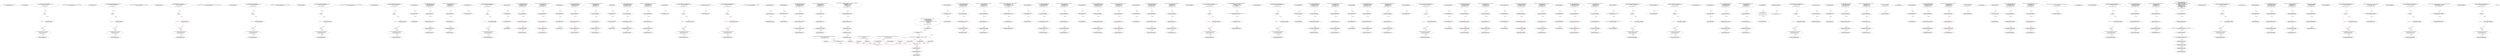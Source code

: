 digraph  {
13 [label="2_ function totalSupply() public view returns (uint);\n13-function_definition-3-3", method="totalSupply()", type_label=function_definition];
21 [label="3_ address payable winner_TOD17;\n21-new_variable-4-4", method="", type_label=new_variable];
25 [label="4_ function play_TOD17(bytes32 guess) public{\n       if (keccak256(abi.encode(guess)) == keccak256(abi.encode('hello'))) {\n            winner_TOD17 = msg.sender;\n        }\n    }\n25-function_definition-5-9", method="play_TOD17(bytes32 guess)", type_label=function_definition];
33 [label="5_ if\n33-if-6-8", method="play_TOD17(bytes32 guess)", type_label=if];
3643 [label="5_ end_if", method="play_TOD17(bytes32 guess)", type_label=end_if];
55 [label="6_ winner_TOD17 = msg.sender;\n55-expression_statement-7-7", method="play_TOD17(bytes32 guess)", type_label=expression_statement];
61 [label="9_ function getReward_TOD17() payable public{\n       winner_TOD17.transfer(msg.value);\n    }\n61-function_definition-10-12", method="getReward_TOD17()", type_label=function_definition];
66 [label="10_ winner_TOD17.transfer(msg.value);\n66-expression_statement-11-11", method="getReward_TOD17()", type_label=expression_statement];
75 [label="12_ function balanceOf(address tokenOwner) public view returns (uint balance);\n75-function_definition-13-13", method="balanceOf(address tokenOwner)", type_label=function_definition];
88 [label="13_ address payable winner_TOD37;\n88-new_variable-14-14", method="", type_label=new_variable];
92 [label="14_ function play_TOD37(bytes32 guess) public{\n       if (keccak256(abi.encode(guess)) == keccak256(abi.encode('hello'))) {\n            winner_TOD37 = msg.sender;\n        }\n    }\n92-function_definition-15-19", method="play_TOD37(bytes32 guess)", type_label=function_definition];
100 [label="15_ if\n100-if-16-18", method="play_TOD37(bytes32 guess)", type_label=if];
3710 [label="15_ end_if", method="play_TOD37(bytes32 guess)", type_label=end_if];
122 [label="16_ winner_TOD37 = msg.sender;\n122-expression_statement-17-17", method="play_TOD37(bytes32 guess)", type_label=expression_statement];
128 [label="19_ function getReward_TOD37() payable public{\n       winner_TOD37.transfer(msg.value);\n    }\n128-function_definition-20-22", method="getReward_TOD37()", type_label=function_definition];
133 [label="20_ winner_TOD37.transfer(msg.value);\n133-expression_statement-21-21", method="getReward_TOD37()", type_label=expression_statement];
142 [label="22_ function transfer(address to, uint tokens) public returns (bool success);\n142-function_definition-23-23", method="transfer(address to,uint tokens)", type_label=function_definition];
158 [label="23_ address payable winner_TOD3;\n158-new_variable-24-24", method="", type_label=new_variable];
162 [label="24_ function play_TOD3(bytes32 guess) public{\n       if (keccak256(abi.encode(guess)) == keccak256(abi.encode('hello'))) {\n            winner_TOD3 = msg.sender;\n        }\n    }\n162-function_definition-25-29", method="play_TOD3(bytes32 guess)", type_label=function_definition];
170 [label="25_ if\n170-if-26-28", method="play_TOD3(bytes32 guess)", type_label=if];
3780 [label="25_ end_if", method="play_TOD3(bytes32 guess)", type_label=end_if];
192 [label="26_ winner_TOD3 = msg.sender;\n192-expression_statement-27-27", method="play_TOD3(bytes32 guess)", type_label=expression_statement];
198 [label="29_ function getReward_TOD3() payable public{\n       winner_TOD3.transfer(msg.value);\n    }\n198-function_definition-30-32", method="getReward_TOD3()", type_label=function_definition];
203 [label="30_ winner_TOD3.transfer(msg.value);\n203-expression_statement-31-31", method="getReward_TOD3()", type_label=expression_statement];
212 [label="32_ function allowance(address tokenOwner, address spender) public view returns (uint remaining);\n212-function_definition-33-33", method="allowance(address tokenOwner,address spender)", type_label=function_definition];
229 [label="33_ address payable winner_TOD9;\n229-new_variable-34-34", method="", type_label=new_variable];
233 [label="34_ function play_TOD9(bytes32 guess) public{\n       if (keccak256(abi.encode(guess)) == keccak256(abi.encode('hello'))) {\n            winner_TOD9 = msg.sender;\n        }\n    }\n233-function_definition-35-39", method="play_TOD9(bytes32 guess)", type_label=function_definition];
241 [label="35_ if\n241-if-36-38", method="play_TOD9(bytes32 guess)", type_label=if];
3851 [label="35_ end_if", method="play_TOD9(bytes32 guess)", type_label=end_if];
263 [label="36_ winner_TOD9 = msg.sender;\n263-expression_statement-37-37", method="play_TOD9(bytes32 guess)", type_label=expression_statement];
269 [label="39_ function getReward_TOD9() payable public{\n       winner_TOD9.transfer(msg.value);\n    }\n269-function_definition-40-42", method="getReward_TOD9()", type_label=function_definition];
274 [label="40_ winner_TOD9.transfer(msg.value);\n274-expression_statement-41-41", method="getReward_TOD9()", type_label=expression_statement];
283 [label="42_ function approve(address spender, uint tokens) public returns (bool success);\n283-function_definition-43-43", method="approve(address spender,uint tokens)", type_label=function_definition];
299 [label="43_ address payable winner_TOD25;\n299-new_variable-44-44", method="", type_label=new_variable];
303 [label="44_ function play_TOD25(bytes32 guess) public{\n       if (keccak256(abi.encode(guess)) == keccak256(abi.encode('hello'))) {\n            winner_TOD25 = msg.sender;\n        }\n    }\n303-function_definition-45-49", method="play_TOD25(bytes32 guess)", type_label=function_definition];
311 [label="45_ if\n311-if-46-48", method="play_TOD25(bytes32 guess)", type_label=if];
3921 [label="45_ end_if", method="play_TOD25(bytes32 guess)", type_label=end_if];
333 [label="46_ winner_TOD25 = msg.sender;\n333-expression_statement-47-47", method="play_TOD25(bytes32 guess)", type_label=expression_statement];
339 [label="49_ function getReward_TOD25() payable public{\n       winner_TOD25.transfer(msg.value);\n    }\n339-function_definition-50-52", method="getReward_TOD25()", type_label=function_definition];
344 [label="50_ winner_TOD25.transfer(msg.value);\n344-expression_statement-51-51", method="getReward_TOD25()", type_label=expression_statement];
353 [label="52_ function transferFrom(address from, address to, uint tokens) public returns (bool success);\n353-function_definition-53-53", method="transferFrom(address from,address to,uint tokens)", type_label=function_definition];
373 [label="53_ address payable winner_TOD19;\n373-new_variable-54-54", method="", type_label=new_variable];
377 [label="54_ function play_TOD19(bytes32 guess) public{\n       if (keccak256(abi.encode(guess)) == keccak256(abi.encode('hello'))) {\n            winner_TOD19 = msg.sender;\n        }\n    }\n377-function_definition-55-59", method="play_TOD19(bytes32 guess)", type_label=function_definition];
385 [label="55_ if\n385-if-56-58", method="play_TOD19(bytes32 guess)", type_label=if];
3995 [label="55_ end_if", method="play_TOD19(bytes32 guess)", type_label=end_if];
407 [label="56_ winner_TOD19 = msg.sender;\n407-expression_statement-57-57", method="play_TOD19(bytes32 guess)", type_label=expression_statement];
413 [label="59_ function getReward_TOD19() payable public{\n       winner_TOD19.transfer(msg.value);\n    }\n413-function_definition-60-62", method="getReward_TOD19()", type_label=function_definition];
418 [label="60_ winner_TOD19.transfer(msg.value);\n418-expression_statement-61-61", method="getReward_TOD19()", type_label=expression_statement];
461 [label="66_ bool claimed_TOD18 = false;\n461-new_variable-67-67", method="", type_label=new_variable];
467 [label="67_ address payable owner_TOD18;\n467-new_variable-68-68", method="", type_label=new_variable];
471 [label="68_ uint256 reward_TOD18;\n471-new_variable-69-69", method="", type_label=new_variable];
475 [label="69_ function setReward_TOD18() public payable {\n        require (!claimed_TOD18);\n        require(msg.sender == owner_TOD18);\n        owner_TOD18.transfer(reward_TOD18);\n        reward_TOD18 = msg.value;\n    }\n475-function_definition-70-75", method="setReward_TOD18()", type_label=function_definition];
480 [label="70_ require (!claimed_TOD18);\n480-expression_statement-71-71", method="setReward_TOD18()", type_label=expression_statement];
486 [label="71_ require(msg.sender == owner_TOD18);\n486-expression_statement-72-72", method="setReward_TOD18()", type_label=expression_statement];
495 [label="72_ owner_TOD18.transfer(reward_TOD18);\n495-expression_statement-73-73", method="setReward_TOD18()", type_label=expression_statement];
502 [label="73_ reward_TOD18 = msg.value;\n502-expression_statement-74-74", method="setReward_TOD18()", type_label=expression_statement];
508 [label="75_ function claimReward_TOD18(uint256 submission) public {\n        require (!claimed_TOD18);\n        require(submission < 10);\n        msg.sender.transfer(reward_TOD18);\n        claimed_TOD18 = true;\n    }\n508-function_definition-76-81", method="claimReward_TOD18(uint256 submission)", type_label=function_definition];
516 [label="76_ require (!claimed_TOD18);\n516-expression_statement-77-77", method="claimReward_TOD18(uint256 submission)", type_label=expression_statement];
522 [label="77_ require(submission < 10);\n522-expression_statement-78-78", method="claimReward_TOD18(uint256 submission)", type_label=expression_statement];
529 [label="78_ msg.sender.transfer(reward_TOD18);\n529-expression_statement-79-79", method="claimReward_TOD18(uint256 submission)", type_label=expression_statement];
538 [label="79_ claimed_TOD18 = true;\n538-expression_statement-80-80", method="claimReward_TOD18(uint256 submission)", type_label=expression_statement];
543 [label="81_ string public name = \"Acunar\";\n543-new_variable-82-82", method="", type_label=new_variable];
550 [label="82_ address payable winner_TOD29;\n550-new_variable-83-83", method="", type_label=new_variable];
554 [label="83_ function play_TOD29(bytes32 guess) public{\n       if (keccak256(abi.encode(guess)) == keccak256(abi.encode('hello'))) {\n            winner_TOD29 = msg.sender;\n        }\n    }\n554-function_definition-84-88", method="play_TOD29(bytes32 guess)", type_label=function_definition];
562 [label="84_ if\n562-if-85-87", method="play_TOD29(bytes32 guess)", type_label=if];
4172 [label="84_ end_if", method="play_TOD29(bytes32 guess)", type_label=end_if];
584 [label="85_ winner_TOD29 = msg.sender;\n584-expression_statement-86-86", method="play_TOD29(bytes32 guess)", type_label=expression_statement];
590 [label="88_ function getReward_TOD29() payable public{\n       winner_TOD29.transfer(msg.value);\n    }\n590-function_definition-89-91", method="getReward_TOD29()", type_label=function_definition];
595 [label="89_ winner_TOD29.transfer(msg.value);\n595-expression_statement-90-90", method="getReward_TOD29()", type_label=expression_statement];
604 [label="91_ string public symbol = \"ACN\";\n604-new_variable-92-92", method="", type_label=new_variable];
611 [label="92_ bool claimed_TOD6 = false;\n611-new_variable-93-93", method="", type_label=new_variable];
617 [label="93_ address payable owner_TOD6;\n617-new_variable-94-94", method="", type_label=new_variable];
621 [label="94_ uint256 reward_TOD6;\n621-new_variable-95-95", method="", type_label=new_variable];
625 [label="95_ function setReward_TOD6() public payable {\n        require (!claimed_TOD6);\n        require(msg.sender == owner_TOD6);\n        owner_TOD6.transfer(reward_TOD6);\n        reward_TOD6 = msg.value;\n    }\n625-function_definition-96-101", method="setReward_TOD6()", type_label=function_definition];
630 [label="96_ require (!claimed_TOD6);\n630-expression_statement-97-97", method="setReward_TOD6()", type_label=expression_statement];
636 [label="97_ require(msg.sender == owner_TOD6);\n636-expression_statement-98-98", method="setReward_TOD6()", type_label=expression_statement];
645 [label="98_ owner_TOD6.transfer(reward_TOD6);\n645-expression_statement-99-99", method="setReward_TOD6()", type_label=expression_statement];
652 [label="99_ reward_TOD6 = msg.value;\n652-expression_statement-100-100", method="setReward_TOD6()", type_label=expression_statement];
658 [label="101_ function claimReward_TOD6(uint256 submission) public {\n        require (!claimed_TOD6);\n        require(submission < 10);\n        msg.sender.transfer(reward_TOD6);\n        claimed_TOD6 = true;\n    }\n658-function_definition-102-107", method="claimReward_TOD6(uint256 submission)", type_label=function_definition];
666 [label="102_ require (!claimed_TOD6);\n666-expression_statement-103-103", method="claimReward_TOD6(uint256 submission)", type_label=expression_statement];
672 [label="103_ require(submission < 10);\n672-expression_statement-104-104", method="claimReward_TOD6(uint256 submission)", type_label=expression_statement];
679 [label="104_ msg.sender.transfer(reward_TOD6);\n679-expression_statement-105-105", method="claimReward_TOD6(uint256 submission)", type_label=expression_statement];
688 [label="105_ claimed_TOD6 = true;\n688-expression_statement-106-106", method="claimReward_TOD6(uint256 submission)", type_label=expression_statement];
693 [label="107_ uint public decimals = 0;\n693-new_variable-108-108", method="", type_label=new_variable];
699 [label="108_ bool claimed_TOD16 = false;\n699-new_variable-109-109", method="", type_label=new_variable];
705 [label="109_ address payable owner_TOD16;\n705-new_variable-110-110", method="", type_label=new_variable];
709 [label="110_ uint256 reward_TOD16;\n709-new_variable-111-111", method="", type_label=new_variable];
713 [label="111_ function setReward_TOD16() public payable {\n        require (!claimed_TOD16);\n        require(msg.sender == owner_TOD16);\n        owner_TOD16.transfer(reward_TOD16);\n        reward_TOD16 = msg.value;\n    }\n713-function_definition-112-117", method="setReward_TOD16()", type_label=function_definition];
718 [label="112_ require (!claimed_TOD16);\n718-expression_statement-113-113", method="setReward_TOD16()", type_label=expression_statement];
724 [label="113_ require(msg.sender == owner_TOD16);\n724-expression_statement-114-114", method="setReward_TOD16()", type_label=expression_statement];
733 [label="114_ owner_TOD16.transfer(reward_TOD16);\n733-expression_statement-115-115", method="setReward_TOD16()", type_label=expression_statement];
740 [label="115_ reward_TOD16 = msg.value;\n740-expression_statement-116-116", method="setReward_TOD16()", type_label=expression_statement];
746 [label="117_ function claimReward_TOD16(uint256 submission) public {\n        require (!claimed_TOD16);\n        require(submission < 10);\n        msg.sender.transfer(reward_TOD16);\n        claimed_TOD16 = true;\n    }\n746-function_definition-118-123", method="claimReward_TOD16(uint256 submission)", type_label=function_definition];
754 [label="118_ require (!claimed_TOD16);\n754-expression_statement-119-119", method="claimReward_TOD16(uint256 submission)", type_label=expression_statement];
760 [label="119_ require(submission < 10);\n760-expression_statement-120-120", method="claimReward_TOD16(uint256 submission)", type_label=expression_statement];
767 [label="120_ msg.sender.transfer(reward_TOD16);\n767-expression_statement-121-121", method="claimReward_TOD16(uint256 submission)", type_label=expression_statement];
776 [label="121_ claimed_TOD16 = true;\n776-expression_statement-122-122", method="claimReward_TOD16(uint256 submission)", type_label=expression_statement];
781 [label="123_ uint public supply;\n781-new_variable-124-124", method="", type_label=new_variable];
786 [label="124_ bool claimed_TOD24 = false;\n786-new_variable-125-125", method="", type_label=new_variable];
792 [label="125_ address payable owner_TOD24;\n792-new_variable-126-126", method="", type_label=new_variable];
796 [label="126_ uint256 reward_TOD24;\n796-new_variable-127-127", method="", type_label=new_variable];
800 [label="127_ function setReward_TOD24() public payable {\n        require (!claimed_TOD24);\n        require(msg.sender == owner_TOD24);\n        owner_TOD24.transfer(reward_TOD24);\n        reward_TOD24 = msg.value;\n    }\n800-function_definition-128-133", method="setReward_TOD24()", type_label=function_definition];
805 [label="128_ require (!claimed_TOD24);\n805-expression_statement-129-129", method="setReward_TOD24()", type_label=expression_statement];
811 [label="129_ require(msg.sender == owner_TOD24);\n811-expression_statement-130-130", method="setReward_TOD24()", type_label=expression_statement];
820 [label="130_ owner_TOD24.transfer(reward_TOD24);\n820-expression_statement-131-131", method="setReward_TOD24()", type_label=expression_statement];
827 [label="131_ reward_TOD24 = msg.value;\n827-expression_statement-132-132", method="setReward_TOD24()", type_label=expression_statement];
833 [label="133_ function claimReward_TOD24(uint256 submission) public {\n        require (!claimed_TOD24);\n        require(submission < 10);\n        msg.sender.transfer(reward_TOD24);\n        claimed_TOD24 = true;\n    }\n833-function_definition-134-139", method="claimReward_TOD24(uint256 submission)", type_label=function_definition];
841 [label="134_ require (!claimed_TOD24);\n841-expression_statement-135-135", method="claimReward_TOD24(uint256 submission)", type_label=expression_statement];
847 [label="135_ require(submission < 10);\n847-expression_statement-136-136", method="claimReward_TOD24(uint256 submission)", type_label=expression_statement];
854 [label="136_ msg.sender.transfer(reward_TOD24);\n854-expression_statement-137-137", method="claimReward_TOD24(uint256 submission)", type_label=expression_statement];
863 [label="137_ claimed_TOD24 = true;\n863-expression_statement-138-138", method="claimReward_TOD24(uint256 submission)", type_label=expression_statement];
868 [label="139_ address public founder;\n868-new_variable-140-140", method="", type_label=new_variable];
873 [label="140_ address payable winner_TOD5;\n873-new_variable-141-141", method="", type_label=new_variable];
877 [label="141_ function play_TOD5(bytes32 guess) public{\n       if (keccak256(abi.encode(guess)) == keccak256(abi.encode('hello'))) {\n            winner_TOD5 = msg.sender;\n        }\n    }\n877-function_definition-142-146", method="play_TOD5(bytes32 guess)", type_label=function_definition];
885 [label="142_ if\n885-if-143-145", method="play_TOD5(bytes32 guess)", type_label=if];
4495 [label="142_ end_if", method="play_TOD5(bytes32 guess)", type_label=end_if];
907 [label="143_ winner_TOD5 = msg.sender;\n907-expression_statement-144-144", method="play_TOD5(bytes32 guess)", type_label=expression_statement];
913 [label="146_ function getReward_TOD5() payable public{\n       winner_TOD5.transfer(msg.value);\n    }\n913-function_definition-147-149", method="getReward_TOD5()", type_label=function_definition];
918 [label="147_ winner_TOD5.transfer(msg.value);\n918-expression_statement-148-148", method="getReward_TOD5()", type_label=expression_statement];
927 [label="149_ mapping(address => uint) public balances;\n927-new_variable-150-150", method="", type_label=new_variable];
934 [label="150_ address payable winner_TOD15;\n934-new_variable-151-151", method="", type_label=new_variable];
938 [label="151_ function play_TOD15(bytes32 guess) public{\n       if (keccak256(abi.encode(guess)) == keccak256(abi.encode('hello'))) {\n            winner_TOD15 = msg.sender;\n        }\n    }\n938-function_definition-152-156", method="play_TOD15(bytes32 guess)", type_label=function_definition];
946 [label="152_ if\n946-if-153-155", method="play_TOD15(bytes32 guess)", type_label=if];
4556 [label="152_ end_if", method="play_TOD15(bytes32 guess)", type_label=end_if];
968 [label="153_ winner_TOD15 = msg.sender;\n968-expression_statement-154-154", method="play_TOD15(bytes32 guess)", type_label=expression_statement];
974 [label="156_ function getReward_TOD15() payable public{\n       winner_TOD15.transfer(msg.value);\n    }\n974-function_definition-157-159", method="getReward_TOD15()", type_label=function_definition];
979 [label="157_ winner_TOD15.transfer(msg.value);\n979-expression_statement-158-158", method="getReward_TOD15()", type_label=expression_statement];
988 [label="159_ mapping(address => mapping(address => uint)) allowed;\n988-new_variable-160-160", method="", type_label=new_variable];
1026 [label="163_ supply = 200000000;\n1026-expression_statement-164-164", method="", type_label=expression_statement];
1030 [label="164_ founder = msg.sender;\n1030-expression_statement-165-165", method="", type_label=expression_statement];
1036 [label="165_ balances[founder] = supply;\n1036-expression_statement-166-166", method="", type_label=expression_statement];
1042 [label="167_ bool claimed_TOD26 = false;\n1042-new_variable-168-168", method="", type_label=new_variable];
1048 [label="168_ address payable owner_TOD26;\n1048-new_variable-169-169", method="", type_label=new_variable];
1052 [label="169_ uint256 reward_TOD26;\n1052-new_variable-170-170", method="", type_label=new_variable];
1056 [label="170_ function setReward_TOD26() public payable {\n        require (!claimed_TOD26);\n        require(msg.sender == owner_TOD26);\n        owner_TOD26.transfer(reward_TOD26);\n        reward_TOD26 = msg.value;\n    }\n1056-function_definition-171-176", method="setReward_TOD26()", type_label=function_definition];
1061 [label="171_ require (!claimed_TOD26);\n1061-expression_statement-172-172", method="setReward_TOD26()", type_label=expression_statement];
1067 [label="172_ require(msg.sender == owner_TOD26);\n1067-expression_statement-173-173", method="setReward_TOD26()", type_label=expression_statement];
1076 [label="173_ owner_TOD26.transfer(reward_TOD26);\n1076-expression_statement-174-174", method="setReward_TOD26()", type_label=expression_statement];
1083 [label="174_ reward_TOD26 = msg.value;\n1083-expression_statement-175-175", method="setReward_TOD26()", type_label=expression_statement];
1089 [label="176_ function claimReward_TOD26(uint256 submission) public {\n        require (!claimed_TOD26);\n        require(submission < 10);\n        msg.sender.transfer(reward_TOD26);\n        claimed_TOD26 = true;\n    }\n1089-function_definition-177-182", method="claimReward_TOD26(uint256 submission)", type_label=function_definition];
1097 [label="177_ require (!claimed_TOD26);\n1097-expression_statement-178-178", method="claimReward_TOD26(uint256 submission)", type_label=expression_statement];
1103 [label="178_ require(submission < 10);\n1103-expression_statement-179-179", method="claimReward_TOD26(uint256 submission)", type_label=expression_statement];
1110 [label="179_ msg.sender.transfer(reward_TOD26);\n1110-expression_statement-180-180", method="claimReward_TOD26(uint256 submission)", type_label=expression_statement];
1119 [label="180_ claimed_TOD26 = true;\n1119-expression_statement-181-181", method="claimReward_TOD26(uint256 submission)", type_label=expression_statement];
1124 [label="182_ function allowance(address tokenOwner, address spender) view public returns(uint){\n        return allowed[tokenOwner][spender];\n    }\n1124-function_definition-183-185", method="allowance(address tokenOwner,address spender)", type_label=function_definition];
1141 [label="183_ return allowed[tokenOwner][spender];\n1141-return-184-184", method="allowance(address tokenOwner,address spender)", type_label=return];
1147 [label="185_ bool claimed_TOD20 = false;\n1147-new_variable-186-186", method="", type_label=new_variable];
1153 [label="186_ address payable owner_TOD20;\n1153-new_variable-187-187", method="", type_label=new_variable];
1157 [label="187_ uint256 reward_TOD20;\n1157-new_variable-188-188", method="", type_label=new_variable];
1161 [label="188_ function setReward_TOD20() public payable {\n        require (!claimed_TOD20);\n        require(msg.sender == owner_TOD20);\n        owner_TOD20.transfer(reward_TOD20);\n        reward_TOD20 = msg.value;\n    }\n1161-function_definition-189-194", method="setReward_TOD20()", type_label=function_definition];
1166 [label="189_ require (!claimed_TOD20);\n1166-expression_statement-190-190", method="setReward_TOD20()", type_label=expression_statement];
1172 [label="190_ require(msg.sender == owner_TOD20);\n1172-expression_statement-191-191", method="setReward_TOD20()", type_label=expression_statement];
1181 [label="191_ owner_TOD20.transfer(reward_TOD20);\n1181-expression_statement-192-192", method="setReward_TOD20()", type_label=expression_statement];
1188 [label="192_ reward_TOD20 = msg.value;\n1188-expression_statement-193-193", method="setReward_TOD20()", type_label=expression_statement];
1194 [label="194_ function claimReward_TOD20(uint256 submission) public {\n        require (!claimed_TOD20);\n        require(submission < 10);\n        msg.sender.transfer(reward_TOD20);\n        claimed_TOD20 = true;\n    }\n1194-function_definition-195-200", method="claimReward_TOD20(uint256 submission)", type_label=function_definition];
1202 [label="195_ require (!claimed_TOD20);\n1202-expression_statement-196-196", method="claimReward_TOD20(uint256 submission)", type_label=expression_statement];
1208 [label="196_ require(submission < 10);\n1208-expression_statement-197-197", method="claimReward_TOD20(uint256 submission)", type_label=expression_statement];
1215 [label="197_ msg.sender.transfer(reward_TOD20);\n1215-expression_statement-198-198", method="claimReward_TOD20(uint256 submission)", type_label=expression_statement];
1224 [label="198_ claimed_TOD20 = true;\n1224-expression_statement-199-199", method="claimReward_TOD20(uint256 submission)", type_label=expression_statement];
1229 [label="200_ function approve(address spender, uint tokens) public returns(bool){\n        require(balances[msg.sender] >= tokens);\n        require(tokens > 0);\n        allowed[msg.sender][spender] = tokens;\n        emit Approval(msg.sender, spender, tokens);\n        return true;\n    }\n1229-function_definition-201-207", method="approve(address spender,uint tokens)", type_label=function_definition];
1245 [label="201_ require(balances[msg.sender] >= tokens);\n1245-expression_statement-202-202", method="approve(address spender,uint tokens)", type_label=expression_statement];
1256 [label="202_ require(tokens > 0);\n1256-expression_statement-203-203", method="approve(address spender,uint tokens)", type_label=expression_statement];
1263 [label="203_ allowed[msg.sender][spender] = tokens;\n1263-expression_statement-204-204", method="approve(address spender,uint tokens)", type_label=expression_statement];
1283 [label="205_ return true;\n1283-return-206-206", method="approve(address spender,uint tokens)", type_label=return];
1286 [label="207_ bool claimed_TOD32 = false;\n1286-new_variable-208-208", method="", type_label=new_variable];
1292 [label="208_ address payable owner_TOD32;\n1292-new_variable-209-209", method="", type_label=new_variable];
1296 [label="209_ uint256 reward_TOD32;\n1296-new_variable-210-210", method="", type_label=new_variable];
1300 [label="210_ function setReward_TOD32() public payable {\n        require (!claimed_TOD32);\n        require(msg.sender == owner_TOD32);\n        owner_TOD32.transfer(reward_TOD32);\n        reward_TOD32 = msg.value;\n    }\n1300-function_definition-211-216", method="setReward_TOD32()", type_label=function_definition];
1305 [label="211_ require (!claimed_TOD32);\n1305-expression_statement-212-212", method="setReward_TOD32()", type_label=expression_statement];
1311 [label="212_ require(msg.sender == owner_TOD32);\n1311-expression_statement-213-213", method="setReward_TOD32()", type_label=expression_statement];
1320 [label="213_ owner_TOD32.transfer(reward_TOD32);\n1320-expression_statement-214-214", method="setReward_TOD32()", type_label=expression_statement];
1327 [label="214_ reward_TOD32 = msg.value;\n1327-expression_statement-215-215", method="setReward_TOD32()", type_label=expression_statement];
1333 [label="216_ function claimReward_TOD32(uint256 submission) public {\n        require (!claimed_TOD32);\n        require(submission < 10);\n        msg.sender.transfer(reward_TOD32);\n        claimed_TOD32 = true;\n    }\n1333-function_definition-217-222", method="claimReward_TOD32(uint256 submission)", type_label=function_definition];
1341 [label="217_ require (!claimed_TOD32);\n1341-expression_statement-218-218", method="claimReward_TOD32(uint256 submission)", type_label=expression_statement];
1347 [label="218_ require(submission < 10);\n1347-expression_statement-219-219", method="claimReward_TOD32(uint256 submission)", type_label=expression_statement];
1354 [label="219_ msg.sender.transfer(reward_TOD32);\n1354-expression_statement-220-220", method="claimReward_TOD32(uint256 submission)", type_label=expression_statement];
1363 [label="220_ claimed_TOD32 = true;\n1363-expression_statement-221-221", method="claimReward_TOD32(uint256 submission)", type_label=expression_statement];
1368 [label="222_ function transferFrom(address from, address to, uint tokens) public returns(bool){\n        require(allowed[from][to] >= tokens);\n        require(balances[from] >= tokens);\n        balances[from] -= tokens;\n        balances[to] += tokens;\n        allowed[from][to] -= tokens;\n        return true;\n    }\n1368-function_definition-223-230", method="transferFrom(address from,address to,uint tokens)", type_label=function_definition];
1388 [label="223_ require(allowed[from][to] >= tokens);\n1388-expression_statement-224-224", method="transferFrom(address from,address to,uint tokens)", type_label=expression_statement];
1399 [label="224_ require(balances[from] >= tokens);\n1399-expression_statement-225-225", method="transferFrom(address from,address to,uint tokens)", type_label=expression_statement];
1408 [label="225_ balances[from] -= tokens;\n1408-expression_statement-226-226", method="transferFrom(address from,address to,uint tokens)", type_label=expression_statement];
1414 [label="226_ balances[to] += tokens;\n1414-expression_statement-227-227", method="transferFrom(address from,address to,uint tokens)", type_label=expression_statement];
1420 [label="227_ allowed[from][to] -= tokens;\n1420-expression_statement-228-228", method="transferFrom(address from,address to,uint tokens)", type_label=expression_statement];
1428 [label="228_ return true;\n1428-return-229-229", method="transferFrom(address from,address to,uint tokens)", type_label=return];
1431 [label="230_ bool claimed_TOD38 = false;\n1431-new_variable-231-231", method="", type_label=new_variable];
1437 [label="231_ address payable owner_TOD38;\n1437-new_variable-232-232", method="", type_label=new_variable];
1441 [label="232_ uint256 reward_TOD38;\n1441-new_variable-233-233", method="", type_label=new_variable];
1445 [label="233_ function setReward_TOD38() public payable {\n        require (!claimed_TOD38);\n        require(msg.sender == owner_TOD38);\n        owner_TOD38.transfer(reward_TOD38);\n        reward_TOD38 = msg.value;\n    }\n1445-function_definition-234-239", method="setReward_TOD38()", type_label=function_definition];
1450 [label="234_ require (!claimed_TOD38);\n1450-expression_statement-235-235", method="setReward_TOD38()", type_label=expression_statement];
1456 [label="235_ require(msg.sender == owner_TOD38);\n1456-expression_statement-236-236", method="setReward_TOD38()", type_label=expression_statement];
1465 [label="236_ owner_TOD38.transfer(reward_TOD38);\n1465-expression_statement-237-237", method="setReward_TOD38()", type_label=expression_statement];
1472 [label="237_ reward_TOD38 = msg.value;\n1472-expression_statement-238-238", method="setReward_TOD38()", type_label=expression_statement];
1478 [label="239_ function claimReward_TOD38(uint256 submission) public {\n        require (!claimed_TOD38);\n        require(submission < 10);\n        msg.sender.transfer(reward_TOD38);\n        claimed_TOD38 = true;\n    }\n1478-function_definition-240-245", method="claimReward_TOD38(uint256 submission)", type_label=function_definition];
1486 [label="240_ require (!claimed_TOD38);\n1486-expression_statement-241-241", method="claimReward_TOD38(uint256 submission)", type_label=expression_statement];
1492 [label="241_ require(submission < 10);\n1492-expression_statement-242-242", method="claimReward_TOD38(uint256 submission)", type_label=expression_statement];
1499 [label="242_ msg.sender.transfer(reward_TOD38);\n1499-expression_statement-243-243", method="claimReward_TOD38(uint256 submission)", type_label=expression_statement];
1508 [label="243_ claimed_TOD38 = true;\n1508-expression_statement-244-244", method="claimReward_TOD38(uint256 submission)", type_label=expression_statement];
1513 [label="245_ function totalSupply() public view returns (uint){\n        return supply;\n    }\n1513-function_definition-246-248", method="totalSupply()", type_label=function_definition];
1522 [label="246_ return supply;\n1522-return-247-247", method="totalSupply()", type_label=return];
1524 [label="248_ bool claimed_TOD4 = false;\n1524-new_variable-249-249", method="", type_label=new_variable];
1530 [label="249_ address payable owner_TOD4;\n1530-new_variable-250-250", method="", type_label=new_variable];
1534 [label="250_ uint256 reward_TOD4;\n1534-new_variable-251-251", method="", type_label=new_variable];
1538 [label="251_ function setReward_TOD4() public payable {\n        require (!claimed_TOD4);\n        require(msg.sender == owner_TOD4);\n        owner_TOD4.transfer(reward_TOD4);\n        reward_TOD4 = msg.value;\n    }\n1538-function_definition-252-257", method="setReward_TOD4()", type_label=function_definition];
1543 [label="252_ require (!claimed_TOD4);\n1543-expression_statement-253-253", method="setReward_TOD4()", type_label=expression_statement];
1549 [label="253_ require(msg.sender == owner_TOD4);\n1549-expression_statement-254-254", method="setReward_TOD4()", type_label=expression_statement];
1558 [label="254_ owner_TOD4.transfer(reward_TOD4);\n1558-expression_statement-255-255", method="setReward_TOD4()", type_label=expression_statement];
1565 [label="255_ reward_TOD4 = msg.value;\n1565-expression_statement-256-256", method="setReward_TOD4()", type_label=expression_statement];
1571 [label="257_ function claimReward_TOD4(uint256 submission) public {\n        require (!claimed_TOD4);\n        require(submission < 10);\n        msg.sender.transfer(reward_TOD4);\n        claimed_TOD4 = true;\n    }\n1571-function_definition-258-263", method="claimReward_TOD4(uint256 submission)", type_label=function_definition];
1579 [label="258_ require (!claimed_TOD4);\n1579-expression_statement-259-259", method="claimReward_TOD4(uint256 submission)", type_label=expression_statement];
1585 [label="259_ require(submission < 10);\n1585-expression_statement-260-260", method="claimReward_TOD4(uint256 submission)", type_label=expression_statement];
1592 [label="260_ msg.sender.transfer(reward_TOD4);\n1592-expression_statement-261-261", method="claimReward_TOD4(uint256 submission)", type_label=expression_statement];
1601 [label="261_ claimed_TOD4 = true;\n1601-expression_statement-262-262", method="claimReward_TOD4(uint256 submission)", type_label=expression_statement];
1606 [label="263_ function balanceOf(address tokenOwner) public view returns (uint balance){\n         return balances[tokenOwner];\n     }\n1606-function_definition-264-266", method="balanceOf(address tokenOwner)", type_label=function_definition];
1620 [label="264_ return balances[tokenOwner];\n1620-return-265-265", method="balanceOf(address tokenOwner)", type_label=return];
1624 [label="266_ address payable winner_TOD7;\n1624-new_variable-267-267", method="", type_label=new_variable];
1628 [label="267_ function play_TOD7(bytes32 guess) public{\n       if (keccak256(abi.encode(guess)) == keccak256(abi.encode('hello'))) {\n            winner_TOD7 = msg.sender;\n        }\n    }\n1628-function_definition-268-272", method="play_TOD7(bytes32 guess)", type_label=function_definition];
1636 [label="268_ if\n1636-if-269-271", method="play_TOD7(bytes32 guess)", type_label=if];
5246 [label="268_ end_if", method="play_TOD7(bytes32 guess)", type_label=end_if];
1658 [label="269_ winner_TOD7 = msg.sender;\n1658-expression_statement-270-270", method="play_TOD7(bytes32 guess)", type_label=expression_statement];
1664 [label="272_ function getReward_TOD7() payable public{\n       winner_TOD7.transfer(msg.value);\n    }\n1664-function_definition-273-275", method="getReward_TOD7()", type_label=function_definition];
1669 [label="273_ winner_TOD7.transfer(msg.value);\n1669-expression_statement-274-274", method="getReward_TOD7()", type_label=expression_statement];
1678 [label="275_ function transfer(address to, uint tokens) public returns (bool success){\n         require(balances[msg.sender] >= tokens && tokens > 0);\n         balances[to] += tokens;\n         balances[msg.sender] -= tokens;\n         emit Transfer(msg.sender, to, tokens);\n         return true;\n     }\n1678-function_definition-276-282", method="transfer(address to,uint tokens)", type_label=function_definition];
1695 [label="276_ require(balances[msg.sender] >= tokens && tokens > 0);\n1695-expression_statement-277-277", method="transfer(address to,uint tokens)", type_label=expression_statement];
1710 [label="277_ balances[to] += tokens;\n1710-expression_statement-278-278", method="transfer(address to,uint tokens)", type_label=expression_statement];
1716 [label="278_ balances[msg.sender] -= tokens;\n1716-expression_statement-279-279", method="transfer(address to,uint tokens)", type_label=expression_statement];
1734 [label="280_ return true;\n1734-return-281-281", method="transfer(address to,uint tokens)", type_label=return];
1737 [label="282_ address payable winner_TOD23;\n1737-new_variable-283-283", method="", type_label=new_variable];
1741 [label="283_ function play_TOD23(bytes32 guess) public{\n       if (keccak256(abi.encode(guess)) == keccak256(abi.encode('hello'))) {\n            winner_TOD23 = msg.sender;\n        }\n    }\n1741-function_definition-284-288", method="play_TOD23(bytes32 guess)", type_label=function_definition];
1749 [label="284_ if\n1749-if-285-287", method="play_TOD23(bytes32 guess)", type_label=if];
5359 [label="284_ end_if", method="play_TOD23(bytes32 guess)", type_label=end_if];
1771 [label="285_ winner_TOD23 = msg.sender;\n1771-expression_statement-286-286", method="play_TOD23(bytes32 guess)", type_label=expression_statement];
1777 [label="288_ function getReward_TOD23() payable public{\n       winner_TOD23.transfer(msg.value);\n    }\n1777-function_definition-289-291", method="getReward_TOD23()", type_label=function_definition];
1782 [label="289_ winner_TOD23.transfer(msg.value);\n1782-expression_statement-290-290", method="getReward_TOD23()", type_label=expression_statement];
1797 [label="293_ bool claimed_TOD28 = false;\n1797-new_variable-294-294", method="", type_label=new_variable];
1803 [label="294_ address payable owner_TOD28;\n1803-new_variable-295-295", method="", type_label=new_variable];
1807 [label="295_ uint256 reward_TOD28;\n1807-new_variable-296-296", method="", type_label=new_variable];
1811 [label="296_ function setReward_TOD28() public payable {\n        require (!claimed_TOD28);\n        require(msg.sender == owner_TOD28);\n        owner_TOD28.transfer(reward_TOD28);\n        reward_TOD28 = msg.value;\n    }\n1811-function_definition-297-302", method="setReward_TOD28()", type_label=function_definition];
1816 [label="297_ require (!claimed_TOD28);\n1816-expression_statement-298-298", method="setReward_TOD28()", type_label=expression_statement];
1822 [label="298_ require(msg.sender == owner_TOD28);\n1822-expression_statement-299-299", method="setReward_TOD28()", type_label=expression_statement];
1831 [label="299_ owner_TOD28.transfer(reward_TOD28);\n1831-expression_statement-300-300", method="setReward_TOD28()", type_label=expression_statement];
1838 [label="300_ reward_TOD28 = msg.value;\n1838-expression_statement-301-301", method="setReward_TOD28()", type_label=expression_statement];
1844 [label="302_ function claimReward_TOD28(uint256 submission) public {\n        require (!claimed_TOD28);\n        require(submission < 10);\n        msg.sender.transfer(reward_TOD28);\n        claimed_TOD28 = true;\n    }\n1844-function_definition-303-308", method="claimReward_TOD28(uint256 submission)", type_label=function_definition];
1852 [label="303_ require (!claimed_TOD28);\n1852-expression_statement-304-304", method="claimReward_TOD28(uint256 submission)", type_label=expression_statement];
1858 [label="304_ require(submission < 10);\n1858-expression_statement-305-305", method="claimReward_TOD28(uint256 submission)", type_label=expression_statement];
1865 [label="305_ msg.sender.transfer(reward_TOD28);\n1865-expression_statement-306-306", method="claimReward_TOD28(uint256 submission)", type_label=expression_statement];
1874 [label="306_ claimed_TOD28 = true;\n1874-expression_statement-307-307", method="claimReward_TOD28(uint256 submission)", type_label=expression_statement];
1879 [label="308_ address public admin;\n1879-new_variable-309-309", method="", type_label=new_variable];
1884 [label="309_ bool claimed_TOD34 = false;\n1884-new_variable-310-310", method="", type_label=new_variable];
1890 [label="310_ address payable owner_TOD34;\n1890-new_variable-311-311", method="", type_label=new_variable];
1894 [label="311_ uint256 reward_TOD34;\n1894-new_variable-312-312", method="", type_label=new_variable];
1898 [label="312_ function setReward_TOD34() public payable {\n        require (!claimed_TOD34);\n        require(msg.sender == owner_TOD34);\n        owner_TOD34.transfer(reward_TOD34);\n        reward_TOD34 = msg.value;\n    }\n1898-function_definition-313-318", method="setReward_TOD34()", type_label=function_definition];
1903 [label="313_ require (!claimed_TOD34);\n1903-expression_statement-314-314", method="setReward_TOD34()", type_label=expression_statement];
1909 [label="314_ require(msg.sender == owner_TOD34);\n1909-expression_statement-315-315", method="setReward_TOD34()", type_label=expression_statement];
1918 [label="315_ owner_TOD34.transfer(reward_TOD34);\n1918-expression_statement-316-316", method="setReward_TOD34()", type_label=expression_statement];
1925 [label="316_ reward_TOD34 = msg.value;\n1925-expression_statement-317-317", method="setReward_TOD34()", type_label=expression_statement];
1931 [label="318_ function claimReward_TOD34(uint256 submission) public {\n        require (!claimed_TOD34);\n        require(submission < 10);\n        msg.sender.transfer(reward_TOD34);\n        claimed_TOD34 = true;\n    }\n1931-function_definition-319-324", method="claimReward_TOD34(uint256 submission)", type_label=function_definition];
1939 [label="319_ require (!claimed_TOD34);\n1939-expression_statement-320-320", method="claimReward_TOD34(uint256 submission)", type_label=expression_statement];
1945 [label="320_ require(submission < 10);\n1945-expression_statement-321-321", method="claimReward_TOD34(uint256 submission)", type_label=expression_statement];
1952 [label="321_ msg.sender.transfer(reward_TOD34);\n1952-expression_statement-322-322", method="claimReward_TOD34(uint256 submission)", type_label=expression_statement];
1961 [label="322_ claimed_TOD34 = true;\n1961-expression_statement-323-323", method="claimReward_TOD34(uint256 submission)", type_label=expression_statement];
1966 [label="324_ address payable public deposit;\n1966-new_variable-325-325", method="", type_label=new_variable];
1971 [label="325_ address payable winner_TOD21;\n1971-new_variable-326-326", method="", type_label=new_variable];
1975 [label="326_ function play_TOD21(bytes32 guess) public{\n       if (keccak256(abi.encode(guess)) == keccak256(abi.encode('hello'))) {\n            winner_TOD21 = msg.sender;\n        }\n    }\n1975-function_definition-327-331", method="play_TOD21(bytes32 guess)", type_label=function_definition];
1983 [label="327_ if\n1983-if-328-330", method="play_TOD21(bytes32 guess)", type_label=if];
5593 [label="327_ end_if", method="play_TOD21(bytes32 guess)", type_label=end_if];
2005 [label="328_ winner_TOD21 = msg.sender;\n2005-expression_statement-329-329", method="play_TOD21(bytes32 guess)", type_label=expression_statement];
2011 [label="331_ function getReward_TOD21() payable public{\n       winner_TOD21.transfer(msg.value);\n    }\n2011-function_definition-332-334", method="getReward_TOD21()", type_label=function_definition];
2016 [label="332_ winner_TOD21.transfer(msg.value);\n2016-expression_statement-333-333", method="getReward_TOD21()", type_label=expression_statement];
2025 [label="334_ uint tokenPrice = 0.0001 ether;\n2025-new_variable-335-335", method="", type_label=new_variable];
2031 [label="335_ bool claimed_TOD10 = false;\n2031-new_variable-336-336", method="", type_label=new_variable];
2037 [label="336_ address payable owner_TOD10;\n2037-new_variable-337-337", method="", type_label=new_variable];
2041 [label="337_ uint256 reward_TOD10;\n2041-new_variable-338-338", method="", type_label=new_variable];
2045 [label="338_ function setReward_TOD10() public payable {\n        require (!claimed_TOD10);\n        require(msg.sender == owner_TOD10);\n        owner_TOD10.transfer(reward_TOD10);\n        reward_TOD10 = msg.value;\n    }\n2045-function_definition-339-344", method="setReward_TOD10()", type_label=function_definition];
2050 [label="339_ require (!claimed_TOD10);\n2050-expression_statement-340-340", method="setReward_TOD10()", type_label=expression_statement];
2056 [label="340_ require(msg.sender == owner_TOD10);\n2056-expression_statement-341-341", method="setReward_TOD10()", type_label=expression_statement];
2065 [label="341_ owner_TOD10.transfer(reward_TOD10);\n2065-expression_statement-342-342", method="setReward_TOD10()", type_label=expression_statement];
2072 [label="342_ reward_TOD10 = msg.value;\n2072-expression_statement-343-343", method="setReward_TOD10()", type_label=expression_statement];
2078 [label="344_ function claimReward_TOD10(uint256 submission) public {\n        require (!claimed_TOD10);\n        require(submission < 10);\n        msg.sender.transfer(reward_TOD10);\n        claimed_TOD10 = true;\n    }\n2078-function_definition-345-350", method="claimReward_TOD10(uint256 submission)", type_label=function_definition];
2086 [label="345_ require (!claimed_TOD10);\n2086-expression_statement-346-346", method="claimReward_TOD10(uint256 submission)", type_label=expression_statement];
2092 [label="346_ require(submission < 10);\n2092-expression_statement-347-347", method="claimReward_TOD10(uint256 submission)", type_label=expression_statement];
2099 [label="347_ msg.sender.transfer(reward_TOD10);\n2099-expression_statement-348-348", method="claimReward_TOD10(uint256 submission)", type_label=expression_statement];
2108 [label="348_ claimed_TOD10 = true;\n2108-expression_statement-349-349", method="claimReward_TOD10(uint256 submission)", type_label=expression_statement];
2113 [label="350_ uint public hardCap =21000 ether;\n2113-new_variable-351-351", method="", type_label=new_variable];
2120 [label="351_ bool claimed_TOD22 = false;\n2120-new_variable-352-352", method="", type_label=new_variable];
2126 [label="352_ address payable owner_TOD22;\n2126-new_variable-353-353", method="", type_label=new_variable];
2130 [label="353_ uint256 reward_TOD22;\n2130-new_variable-354-354", method="", type_label=new_variable];
2134 [label="354_ function setReward_TOD22() public payable {\n        require (!claimed_TOD22);\n        require(msg.sender == owner_TOD22);\n        owner_TOD22.transfer(reward_TOD22);\n        reward_TOD22 = msg.value;\n    }\n2134-function_definition-355-360", method="setReward_TOD22()", type_label=function_definition];
2139 [label="355_ require (!claimed_TOD22);\n2139-expression_statement-356-356", method="setReward_TOD22()", type_label=expression_statement];
2145 [label="356_ require(msg.sender == owner_TOD22);\n2145-expression_statement-357-357", method="setReward_TOD22()", type_label=expression_statement];
2154 [label="357_ owner_TOD22.transfer(reward_TOD22);\n2154-expression_statement-358-358", method="setReward_TOD22()", type_label=expression_statement];
2161 [label="358_ reward_TOD22 = msg.value;\n2161-expression_statement-359-359", method="setReward_TOD22()", type_label=expression_statement];
2167 [label="360_ function claimReward_TOD22(uint256 submission) public {\n        require (!claimed_TOD22);\n        require(submission < 10);\n        msg.sender.transfer(reward_TOD22);\n        claimed_TOD22 = true;\n    }\n2167-function_definition-361-366", method="claimReward_TOD22(uint256 submission)", type_label=function_definition];
2175 [label="361_ require (!claimed_TOD22);\n2175-expression_statement-362-362", method="claimReward_TOD22(uint256 submission)", type_label=expression_statement];
2181 [label="362_ require(submission < 10);\n2181-expression_statement-363-363", method="claimReward_TOD22(uint256 submission)", type_label=expression_statement];
2188 [label="363_ msg.sender.transfer(reward_TOD22);\n2188-expression_statement-364-364", method="claimReward_TOD22(uint256 submission)", type_label=expression_statement];
2197 [label="364_ claimed_TOD22 = true;\n2197-expression_statement-365-365", method="claimReward_TOD22(uint256 submission)", type_label=expression_statement];
2202 [label="366_ uint public raisedAmount;\n2202-new_variable-367-367", method="", type_label=new_variable];
2207 [label="367_ bool claimed_TOD12 = false;\n2207-new_variable-368-368", method="", type_label=new_variable];
2213 [label="368_ address payable owner_TOD12;\n2213-new_variable-369-369", method="", type_label=new_variable];
2217 [label="369_ uint256 reward_TOD12;\n2217-new_variable-370-370", method="", type_label=new_variable];
2221 [label="370_ function setReward_TOD12() public payable {\n        require (!claimed_TOD12);\n        require(msg.sender == owner_TOD12);\n        owner_TOD12.transfer(reward_TOD12);\n        reward_TOD12 = msg.value;\n    }\n2221-function_definition-371-376", method="setReward_TOD12()", type_label=function_definition];
2226 [label="371_ require (!claimed_TOD12);\n2226-expression_statement-372-372", method="setReward_TOD12()", type_label=expression_statement];
2232 [label="372_ require(msg.sender == owner_TOD12);\n2232-expression_statement-373-373", method="setReward_TOD12()", type_label=expression_statement];
2241 [label="373_ owner_TOD12.transfer(reward_TOD12);\n2241-expression_statement-374-374", method="setReward_TOD12()", type_label=expression_statement];
2248 [label="374_ reward_TOD12 = msg.value;\n2248-expression_statement-375-375", method="setReward_TOD12()", type_label=expression_statement];
2254 [label="376_ function claimReward_TOD12(uint256 submission) public {\n        require (!claimed_TOD12);\n        require(submission < 10);\n        msg.sender.transfer(reward_TOD12);\n        claimed_TOD12 = true;\n    }\n2254-function_definition-377-382", method="claimReward_TOD12(uint256 submission)", type_label=function_definition];
2262 [label="377_ require (!claimed_TOD12);\n2262-expression_statement-378-378", method="claimReward_TOD12(uint256 submission)", type_label=expression_statement];
2268 [label="378_ require(submission < 10);\n2268-expression_statement-379-379", method="claimReward_TOD12(uint256 submission)", type_label=expression_statement];
2275 [label="379_ msg.sender.transfer(reward_TOD12);\n2275-expression_statement-380-380", method="claimReward_TOD12(uint256 submission)", type_label=expression_statement];
2284 [label="380_ claimed_TOD12 = true;\n2284-expression_statement-381-381", method="claimReward_TOD12(uint256 submission)", type_label=expression_statement];
2289 [label="382_ uint public saleStart = now;\n2289-new_variable-383-383", method="", type_label=new_variable];
2295 [label="383_ uint public saleEnd = now + 14515200;\n2295-new_variable-384-384", method="", type_label=new_variable];
2303 [label="384_ uint public coinTradeStart = saleEnd + 15120000;\n2303-new_variable-385-385", method="", type_label=new_variable];
2311 [label="385_ address payable winner_TOD11;\n2311-new_variable-386-386", method="", type_label=new_variable];
2315 [label="386_ function play_TOD11(bytes32 guess) public{\n       if (keccak256(abi.encode(guess)) == keccak256(abi.encode('hello'))) {\n            winner_TOD11 = msg.sender;\n        }\n    }\n2315-function_definition-387-391", method="play_TOD11(bytes32 guess)", type_label=function_definition];
2323 [label="387_ if\n2323-if-388-390", method="play_TOD11(bytes32 guess)", type_label=if];
5933 [label="387_ end_if", method="play_TOD11(bytes32 guess)", type_label=end_if];
2345 [label="388_ winner_TOD11 = msg.sender;\n2345-expression_statement-389-389", method="play_TOD11(bytes32 guess)", type_label=expression_statement];
2351 [label="391_ function getReward_TOD11() payable public{\n       winner_TOD11.transfer(msg.value);\n    }\n2351-function_definition-392-394", method="getReward_TOD11()", type_label=function_definition];
2356 [label="392_ winner_TOD11.transfer(msg.value);\n2356-expression_statement-393-393", method="getReward_TOD11()", type_label=expression_statement];
2365 [label="394_ uint public maxInvestment = 30 ether;\n2365-new_variable-395-395", method="", type_label=new_variable];
2372 [label="395_ address payable winner_TOD1;\n2372-new_variable-396-396", method="", type_label=new_variable];
2376 [label="396_ function play_TOD1(bytes32 guess) public{\n       if (keccak256(abi.encode(guess)) == keccak256(abi.encode('hello'))) {\n            winner_TOD1 = msg.sender;\n        }\n    }\n2376-function_definition-397-401", method="play_TOD1(bytes32 guess)", type_label=function_definition];
2384 [label="397_ if\n2384-if-398-400", method="play_TOD1(bytes32 guess)", type_label=if];
5994 [label="397_ end_if", method="play_TOD1(bytes32 guess)", type_label=end_if];
2406 [label="398_ winner_TOD1 = msg.sender;\n2406-expression_statement-399-399", method="play_TOD1(bytes32 guess)", type_label=expression_statement];
2412 [label="401_ function getReward_TOD1() payable public{\n       winner_TOD1.transfer(msg.value);\n    }\n2412-function_definition-402-404", method="getReward_TOD1()", type_label=function_definition];
2417 [label="402_ winner_TOD1.transfer(msg.value);\n2417-expression_statement-403-403", method="getReward_TOD1()", type_label=expression_statement];
2426 [label="404_ uint public minInvestment = 0.1 ether;\n2426-new_variable-405-405", method="", type_label=new_variable];
2439 [label="406_ bool claimed_TOD2 = false;\n2439-new_variable-407-407", method="", type_label=new_variable];
2445 [label="407_ address payable owner_TOD2;\n2445-new_variable-408-408", method="", type_label=new_variable];
2449 [label="408_ uint256 reward_TOD2;\n2449-new_variable-409-409", method="", type_label=new_variable];
2453 [label="409_ function setReward_TOD2() public payable {\n        require (!claimed_TOD2);\n        require(msg.sender == owner_TOD2);\n        owner_TOD2.transfer(reward_TOD2);\n        reward_TOD2 = msg.value;\n    }\n2453-function_definition-410-415", method="setReward_TOD2()", type_label=function_definition];
2458 [label="410_ require (!claimed_TOD2);\n2458-expression_statement-411-411", method="setReward_TOD2()", type_label=expression_statement];
2464 [label="411_ require(msg.sender == owner_TOD2);\n2464-expression_statement-412-412", method="setReward_TOD2()", type_label=expression_statement];
2473 [label="412_ owner_TOD2.transfer(reward_TOD2);\n2473-expression_statement-413-413", method="setReward_TOD2()", type_label=expression_statement];
2480 [label="413_ reward_TOD2 = msg.value;\n2480-expression_statement-414-414", method="setReward_TOD2()", type_label=expression_statement];
2486 [label="415_ function claimReward_TOD2(uint256 submission) public {\n        require (!claimed_TOD2);\n        require(submission < 10);\n        msg.sender.transfer(reward_TOD2);\n        claimed_TOD2 = true;\n    }\n2486-function_definition-416-421", method="claimReward_TOD2(uint256 submission)", type_label=function_definition];
2494 [label="416_ require (!claimed_TOD2);\n2494-expression_statement-417-417", method="claimReward_TOD2(uint256 submission)", type_label=expression_statement];
2500 [label="417_ require(submission < 10);\n2500-expression_statement-418-418", method="claimReward_TOD2(uint256 submission)", type_label=expression_statement];
2507 [label="418_ msg.sender.transfer(reward_TOD2);\n2507-expression_statement-419-419", method="claimReward_TOD2(uint256 submission)", type_label=expression_statement];
2516 [label="419_ claimed_TOD2 = true;\n2516-expression_statement-420-420", method="claimReward_TOD2(uint256 submission)", type_label=expression_statement];
2521 [label="421_ State public ieoState;\n2521-new_variable-422-422", method="", type_label=new_variable];
2527 [label="422_ modifier onlyAdmin(){\n        require(msg.sender == admin);\n        _;\n    }\n2527-expression_statement-423-426", method="", type_label=expression_statement];
2530 [label="423_ require(msg.sender == admin);\n2530-expression_statement-424-424", method="", type_label=expression_statement];
2539 [label="424_ _;\n2539-expression_statement-425-425", method="", type_label=expression_statement];
2541 [label="426_ address payable winner_TOD13;\n2541-new_variable-427-427", method="", type_label=new_variable];
2545 [label="427_ function play_TOD13(bytes32 guess) public{\n       if (keccak256(abi.encode(guess)) == keccak256(abi.encode('hello'))) {\n            winner_TOD13 = msg.sender;\n        }\n    }\n2545-function_definition-428-432", method="play_TOD13(bytes32 guess)", type_label=function_definition];
2553 [label="428_ if\n2553-if-429-431", method="play_TOD13(bytes32 guess)", type_label=if];
6163 [label="428_ end_if", method="play_TOD13(bytes32 guess)", type_label=end_if];
2575 [label="429_ winner_TOD13 = msg.sender;\n2575-expression_statement-430-430", method="play_TOD13(bytes32 guess)", type_label=expression_statement];
2581 [label="432_ function getReward_TOD13() payable public{\n       winner_TOD13.transfer(msg.value);\n    }\n2581-function_definition-433-435", method="getReward_TOD13()", type_label=function_definition];
2586 [label="433_ winner_TOD13.transfer(msg.value);\n2586-expression_statement-434-434", method="getReward_TOD13()", type_label=expression_statement];
2615 [label="437_ deposit = _deposit;\n2615-expression_statement-438-438", method="", type_label=expression_statement];
2619 [label="438_ admin = msg.sender;\n2619-expression_statement-439-439", method="", type_label=expression_statement];
2625 [label="439_ ieoState = State.beforeStart;\n2625-expression_statement-440-440", method="", type_label=expression_statement];
2631 [label="441_ bool claimed_TOD14 = false;\n2631-new_variable-442-442", method="", type_label=new_variable];
2637 [label="442_ address payable owner_TOD14;\n2637-new_variable-443-443", method="", type_label=new_variable];
2641 [label="443_ uint256 reward_TOD14;\n2641-new_variable-444-444", method="", type_label=new_variable];
2645 [label="444_ function setReward_TOD14() public payable {\n        require (!claimed_TOD14);\n        require(msg.sender == owner_TOD14);\n        owner_TOD14.transfer(reward_TOD14);\n        reward_TOD14 = msg.value;\n    }\n2645-function_definition-445-450", method="setReward_TOD14()", type_label=function_definition];
2650 [label="445_ require (!claimed_TOD14);\n2650-expression_statement-446-446", method="setReward_TOD14()", type_label=expression_statement];
2656 [label="446_ require(msg.sender == owner_TOD14);\n2656-expression_statement-447-447", method="setReward_TOD14()", type_label=expression_statement];
2665 [label="447_ owner_TOD14.transfer(reward_TOD14);\n2665-expression_statement-448-448", method="setReward_TOD14()", type_label=expression_statement];
2672 [label="448_ reward_TOD14 = msg.value;\n2672-expression_statement-449-449", method="setReward_TOD14()", type_label=expression_statement];
2678 [label="450_ function claimReward_TOD14(uint256 submission) public {\n        require (!claimed_TOD14);\n        require(submission < 10);\n        msg.sender.transfer(reward_TOD14);\n        claimed_TOD14 = true;\n    }\n2678-function_definition-451-456", method="claimReward_TOD14(uint256 submission)", type_label=function_definition];
2686 [label="451_ require (!claimed_TOD14);\n2686-expression_statement-452-452", method="claimReward_TOD14(uint256 submission)", type_label=expression_statement];
2692 [label="452_ require(submission < 10);\n2692-expression_statement-453-453", method="claimReward_TOD14(uint256 submission)", type_label=expression_statement];
2699 [label="453_ msg.sender.transfer(reward_TOD14);\n2699-expression_statement-454-454", method="claimReward_TOD14(uint256 submission)", type_label=expression_statement];
2708 [label="454_ claimed_TOD14 = true;\n2708-expression_statement-455-455", method="claimReward_TOD14(uint256 submission)", type_label=expression_statement];
2713 [label="456_ function halt() public onlyAdmin{\n        ieoState = State.halted;\n    }\n2713-function_definition-457-459", method="halt()", type_label=function_definition];
2716 [label="456_ onlyAdmin\n2716-expression_statement-457-457", method="halt()", type_label=expression_statement];
2719 [label="457_ ieoState = State.halted;\n2719-expression_statement-458-458", method="halt()", type_label=expression_statement];
2725 [label="459_ bool claimed_TOD30 = false;\n2725-new_variable-460-460", method="", type_label=new_variable];
2731 [label="460_ address payable owner_TOD30;\n2731-new_variable-461-461", method="", type_label=new_variable];
2735 [label="461_ uint256 reward_TOD30;\n2735-new_variable-462-462", method="", type_label=new_variable];
2739 [label="462_ function setReward_TOD30() public payable {\n        require (!claimed_TOD30);\n        require(msg.sender == owner_TOD30);\n        owner_TOD30.transfer(reward_TOD30);\n        reward_TOD30 = msg.value;\n    }\n2739-function_definition-463-468", method="setReward_TOD30()", type_label=function_definition];
2744 [label="463_ require (!claimed_TOD30);\n2744-expression_statement-464-464", method="setReward_TOD30()", type_label=expression_statement];
2750 [label="464_ require(msg.sender == owner_TOD30);\n2750-expression_statement-465-465", method="setReward_TOD30()", type_label=expression_statement];
2759 [label="465_ owner_TOD30.transfer(reward_TOD30);\n2759-expression_statement-466-466", method="setReward_TOD30()", type_label=expression_statement];
2766 [label="466_ reward_TOD30 = msg.value;\n2766-expression_statement-467-467", method="setReward_TOD30()", type_label=expression_statement];
2772 [label="468_ function claimReward_TOD30(uint256 submission) public {\n        require (!claimed_TOD30);\n        require(submission < 10);\n        msg.sender.transfer(reward_TOD30);\n        claimed_TOD30 = true;\n    }\n2772-function_definition-469-474", method="claimReward_TOD30(uint256 submission)", type_label=function_definition];
2780 [label="469_ require (!claimed_TOD30);\n2780-expression_statement-470-470", method="claimReward_TOD30(uint256 submission)", type_label=expression_statement];
2786 [label="470_ require(submission < 10);\n2786-expression_statement-471-471", method="claimReward_TOD30(uint256 submission)", type_label=expression_statement];
2793 [label="471_ msg.sender.transfer(reward_TOD30);\n2793-expression_statement-472-472", method="claimReward_TOD30(uint256 submission)", type_label=expression_statement];
2802 [label="472_ claimed_TOD30 = true;\n2802-expression_statement-473-473", method="claimReward_TOD30(uint256 submission)", type_label=expression_statement];
2807 [label="474_ function unhalt() public onlyAdmin{\n        ieoState = State.running;\n    }\n2807-function_definition-475-477", method="unhalt()", type_label=function_definition];
2810 [label="474_ onlyAdmin\n2810-expression_statement-475-475", method="unhalt()", type_label=expression_statement];
2813 [label="475_ ieoState = State.running;\n2813-expression_statement-476-476", method="unhalt()", type_label=expression_statement];
2819 [label="477_ bool claimed_TOD8 = false;\n2819-new_variable-478-478", method="", type_label=new_variable];
2825 [label="478_ address payable owner_TOD8;\n2825-new_variable-479-479", method="", type_label=new_variable];
2829 [label="479_ uint256 reward_TOD8;\n2829-new_variable-480-480", method="", type_label=new_variable];
2833 [label="480_ function setReward_TOD8() public payable {\n        require (!claimed_TOD8);\n        require(msg.sender == owner_TOD8);\n        owner_TOD8.transfer(reward_TOD8);\n        reward_TOD8 = msg.value;\n    }\n2833-function_definition-481-486", method="setReward_TOD8()", type_label=function_definition];
2838 [label="481_ require (!claimed_TOD8);\n2838-expression_statement-482-482", method="setReward_TOD8()", type_label=expression_statement];
2844 [label="482_ require(msg.sender == owner_TOD8);\n2844-expression_statement-483-483", method="setReward_TOD8()", type_label=expression_statement];
2853 [label="483_ owner_TOD8.transfer(reward_TOD8);\n2853-expression_statement-484-484", method="setReward_TOD8()", type_label=expression_statement];
2860 [label="484_ reward_TOD8 = msg.value;\n2860-expression_statement-485-485", method="setReward_TOD8()", type_label=expression_statement];
2866 [label="486_ function claimReward_TOD8(uint256 submission) public {\n        require (!claimed_TOD8);\n        require(submission < 10);\n        msg.sender.transfer(reward_TOD8);\n        claimed_TOD8 = true;\n    }\n2866-function_definition-487-492", method="claimReward_TOD8(uint256 submission)", type_label=function_definition];
2874 [label="487_ require (!claimed_TOD8);\n2874-expression_statement-488-488", method="claimReward_TOD8(uint256 submission)", type_label=expression_statement];
2880 [label="488_ require(submission < 10);\n2880-expression_statement-489-489", method="claimReward_TOD8(uint256 submission)", type_label=expression_statement];
2887 [label="489_ msg.sender.transfer(reward_TOD8);\n2887-expression_statement-490-490", method="claimReward_TOD8(uint256 submission)", type_label=expression_statement];
2896 [label="490_ claimed_TOD8 = true;\n2896-expression_statement-491-491", method="claimReward_TOD8(uint256 submission)", type_label=expression_statement];
2901 [label="492_ function changeDepositAddress(address payable newDeposit) public onlyAdmin{\n        deposit = newDeposit;\n    }\n2901-function_definition-493-495", method="changeDepositAddress(address payable newDeposit)", type_label=function_definition];
2908 [label="492_ onlyAdmin\n2908-expression_statement-493-493", method="changeDepositAddress(address payable newDeposit)", type_label=expression_statement];
2911 [label="493_ deposit = newDeposit;\n2911-expression_statement-494-494", method="changeDepositAddress(address payable newDeposit)", type_label=expression_statement];
2915 [label="495_ address payable winner_TOD39;\n2915-new_variable-496-496", method="", type_label=new_variable];
2919 [label="496_ function play_TOD39(bytes32 guess) public{\n       if (keccak256(abi.encode(guess)) == keccak256(abi.encode('hello'))) {\n            winner_TOD39 = msg.sender;\n        }\n    }\n2919-function_definition-497-501", method="play_TOD39(bytes32 guess)", type_label=function_definition];
2927 [label="497_ if\n2927-if-498-500", method="play_TOD39(bytes32 guess)", type_label=if];
6537 [label="497_ end_if", method="play_TOD39(bytes32 guess)", type_label=end_if];
2949 [label="498_ winner_TOD39 = msg.sender;\n2949-expression_statement-499-499", method="play_TOD39(bytes32 guess)", type_label=expression_statement];
2955 [label="501_ function getReward_TOD39() payable public{\n       winner_TOD39.transfer(msg.value);\n    }\n2955-function_definition-502-504", method="getReward_TOD39()", type_label=function_definition];
2960 [label="502_ winner_TOD39.transfer(msg.value);\n2960-expression_statement-503-503", method="getReward_TOD39()", type_label=expression_statement];
2969 [label="504_ function getCurrentState() public view returns(State){\n        if(ieoState == State.halted){\n            return State.halted;\n        }else if(block.timestamp < saleStart){\n            return State.beforeStart;\n        }else if(block.timestamp >= saleStart && block.timestamp <= saleEnd){\n            return State.running;\n        }else{\n            return State.afterEnd;\n        }\n    }\n2969-function_definition-505-515", method="getCurrentState()", type_label=function_definition];
2979 [label="505_ if_ieoState == State.halted\n2979-if-506-514", method="getCurrentState()", type_label=if];
6589 [label="505_ end_if", method="getCurrentState()", type_label=end_if];
2986 [label="506_ return State.halted;\n2986-return-507-507", method="getCurrentState()", type_label=return];
2990 [label="507_ if_block.timestamp < saleStart\n2990-if-508-514", method="getCurrentState()", type_label=if];
2997 [label="508_ return State.beforeStart;\n2997-return-509-509", method="getCurrentState()", type_label=return];
3001 [label="509_ if_block.timestamp >= saleStart && block.timestamp <= saleEnd\n3001-if-510-514", method="getCurrentState()", type_label=if];
3014 [label="510_ return State.running;\n3014-return-511-511", method="getCurrentState()", type_label=return];
3019 [label="512_ return State.afterEnd;\n3019-return-513-513", method="getCurrentState()", type_label=return];
3023 [label="515_ bool claimed_TOD36 = false;\n3023-new_variable-516-516", method="", type_label=new_variable];
3029 [label="516_ address payable owner_TOD36;\n3029-new_variable-517-517", method="", type_label=new_variable];
3033 [label="517_ uint256 reward_TOD36;\n3033-new_variable-518-518", method="", type_label=new_variable];
3037 [label="518_ function setReward_TOD36() public payable {\n        require (!claimed_TOD36);\n        require(msg.sender == owner_TOD36);\n        owner_TOD36.transfer(reward_TOD36);\n        reward_TOD36 = msg.value;\n    }\n3037-function_definition-519-524", method="setReward_TOD36()", type_label=function_definition];
3042 [label="519_ require (!claimed_TOD36);\n3042-expression_statement-520-520", method="setReward_TOD36()", type_label=expression_statement];
3048 [label="520_ require(msg.sender == owner_TOD36);\n3048-expression_statement-521-521", method="setReward_TOD36()", type_label=expression_statement];
3057 [label="521_ owner_TOD36.transfer(reward_TOD36);\n3057-expression_statement-522-522", method="setReward_TOD36()", type_label=expression_statement];
3064 [label="522_ reward_TOD36 = msg.value;\n3064-expression_statement-523-523", method="setReward_TOD36()", type_label=expression_statement];
3070 [label="524_ function claimReward_TOD36(uint256 submission) public {\n        require (!claimed_TOD36);\n        require(submission < 10);\n        msg.sender.transfer(reward_TOD36);\n        claimed_TOD36 = true;\n    }\n3070-function_definition-525-530", method="claimReward_TOD36(uint256 submission)", type_label=function_definition];
3078 [label="525_ require (!claimed_TOD36);\n3078-expression_statement-526-526", method="claimReward_TOD36(uint256 submission)", type_label=expression_statement];
3084 [label="526_ require(submission < 10);\n3084-expression_statement-527-527", method="claimReward_TOD36(uint256 submission)", type_label=expression_statement];
3091 [label="527_ msg.sender.transfer(reward_TOD36);\n3091-expression_statement-528-528", method="claimReward_TOD36(uint256 submission)", type_label=expression_statement];
3100 [label="528_ claimed_TOD36 = true;\n3100-expression_statement-529-529", method="claimReward_TOD36(uint256 submission)", type_label=expression_statement];
3105 [label="530_ function invest() payable public returns(bool){\n        ieoState = getCurrentState();\n        require(ieoState == State.running);\n        require(msg.value >= minInvestment && msg.value <= maxInvestment);\n        uint tokens = msg.value / tokenPrice;\n        require(raisedAmount + msg.value <= hardCap);\n        raisedAmount += msg.value;\n        balances[msg.sender] += tokens;\n        balances[founder] -= tokens;\n        deposit.transfer(msg.value); \n        emit Invest(msg.sender, msg.value, tokens);\n        return true;\n    }\n3105-function_definition-531-543", method="invest()", type_label=function_definition];
3114 [label="531_ ieoState = getCurrentState();\n3114-expression_statement-532-532", method="invest()", type_label=expression_statement];
3119 [label="532_ require(ieoState == State.running);\n3119-expression_statement-533-533", method="invest()", type_label=expression_statement];
3128 [label="533_ require(msg.value >= minInvestment && msg.value <= maxInvestment);\n3128-expression_statement-534-534", method="invest()", type_label=expression_statement];
3143 [label="534_ uint tokens = msg.value / tokenPrice;\n3143-new_variable-535-535", method="invest()", type_label=new_variable];
3153 [label="535_ require(raisedAmount + msg.value <= hardCap);\n3153-expression_statement-536-536", method="invest()", type_label=expression_statement];
3164 [label="536_ raisedAmount += msg.value;\n3164-expression_statement-537-537", method="invest()", type_label=expression_statement];
3170 [label="537_ balances[msg.sender] += tokens;\n3170-expression_statement-538-538", method="invest()", type_label=expression_statement];
3178 [label="538_ balances[founder] -= tokens;\n3178-expression_statement-539-539", method="invest()", type_label=expression_statement];
3184 [label="539_ deposit.transfer(msg.value);\n3184-expression_statement-540-540", method="invest()", type_label=expression_statement];
3205 [label="541_ return true;\n3205-return-542-542", method="invest()", type_label=return];
3208 [label="543_ address payable winner_TOD35;\n3208-new_variable-544-544", method="", type_label=new_variable];
3212 [label="544_ function play_TOD35(bytes32 guess) public{\n       if (keccak256(abi.encode(guess)) == keccak256(abi.encode('hello'))) {\n            winner_TOD35 = msg.sender;\n        }\n    }\n3212-function_definition-545-549", method="play_TOD35(bytes32 guess)", type_label=function_definition];
3220 [label="545_ if\n3220-if-546-548", method="play_TOD35(bytes32 guess)", type_label=if];
6830 [label="545_ end_if", method="play_TOD35(bytes32 guess)", type_label=end_if];
3242 [label="546_ winner_TOD35 = msg.sender;\n3242-expression_statement-547-547", method="play_TOD35(bytes32 guess)", type_label=expression_statement];
3248 [label="549_ function getReward_TOD35() payable public{\n       winner_TOD35.transfer(msg.value);\n    }\n3248-function_definition-550-552", method="getReward_TOD35()", type_label=function_definition];
3253 [label="550_ winner_TOD35.transfer(msg.value);\n3253-expression_statement-551-551", method="getReward_TOD35()", type_label=expression_statement];
3266 [label="553_ invest();\n3266-expression_statement-554-554", method="", type_label=expression_statement];
3269 [label="555_ bool claimed_TOD40 = false;\n3269-new_variable-556-556", method="", type_label=new_variable];
3275 [label="556_ address payable owner_TOD40;\n3275-new_variable-557-557", method="", type_label=new_variable];
3279 [label="557_ uint256 reward_TOD40;\n3279-new_variable-558-558", method="", type_label=new_variable];
3283 [label="558_ function setReward_TOD40() public payable {\n        require (!claimed_TOD40);\n        require(msg.sender == owner_TOD40);\n        owner_TOD40.transfer(reward_TOD40);\n        reward_TOD40 = msg.value;\n    }\n3283-function_definition-559-564", method="setReward_TOD40()", type_label=function_definition];
3288 [label="559_ require (!claimed_TOD40);\n3288-expression_statement-560-560", method="setReward_TOD40()", type_label=expression_statement];
3294 [label="560_ require(msg.sender == owner_TOD40);\n3294-expression_statement-561-561", method="setReward_TOD40()", type_label=expression_statement];
3303 [label="561_ owner_TOD40.transfer(reward_TOD40);\n3303-expression_statement-562-562", method="setReward_TOD40()", type_label=expression_statement];
3310 [label="562_ reward_TOD40 = msg.value;\n3310-expression_statement-563-563", method="setReward_TOD40()", type_label=expression_statement];
3316 [label="564_ function claimReward_TOD40(uint256 submission) public {\n        require (!claimed_TOD40);\n        require(submission < 10);\n        msg.sender.transfer(reward_TOD40);\n        claimed_TOD40 = true;\n    }\n3316-function_definition-565-570", method="claimReward_TOD40(uint256 submission)", type_label=function_definition];
3324 [label="565_ require (!claimed_TOD40);\n3324-expression_statement-566-566", method="claimReward_TOD40(uint256 submission)", type_label=expression_statement];
3330 [label="566_ require(submission < 10);\n3330-expression_statement-567-567", method="claimReward_TOD40(uint256 submission)", type_label=expression_statement];
3337 [label="567_ msg.sender.transfer(reward_TOD40);\n3337-expression_statement-568-568", method="claimReward_TOD40(uint256 submission)", type_label=expression_statement];
3346 [label="568_ claimed_TOD40 = true;\n3346-expression_statement-569-569", method="claimReward_TOD40(uint256 submission)", type_label=expression_statement];
3351 [label="570_ function burn() public returns(bool){\n        ieoState = getCurrentState();\n        require(ieoState == State.afterEnd);\n        balances[founder] = 0;\n    }\n3351-function_definition-571-575", method="burn()", type_label=function_definition];
3359 [label="571_ ieoState = getCurrentState();\n3359-expression_statement-572-572", method="burn()", type_label=expression_statement];
3364 [label="572_ require(ieoState == State.afterEnd);\n3364-expression_statement-573-573", method="burn()", type_label=expression_statement];
3373 [label="573_ balances[founder] = 0;\n3373-expression_statement-574-574", method="burn()", type_label=expression_statement];
3379 [label="575_ address payable winner_TOD33;\n3379-new_variable-576-576", method="", type_label=new_variable];
3383 [label="576_ function play_TOD33(bytes32 guess) public{\n       if (keccak256(abi.encode(guess)) == keccak256(abi.encode('hello'))) {\n            winner_TOD33 = msg.sender;\n        }\n    }\n3383-function_definition-577-581", method="play_TOD33(bytes32 guess)", type_label=function_definition];
3391 [label="577_ if\n3391-if-578-580", method="play_TOD33(bytes32 guess)", type_label=if];
7001 [label="577_ end_if", method="play_TOD33(bytes32 guess)", type_label=end_if];
3413 [label="578_ winner_TOD33 = msg.sender;\n3413-expression_statement-579-579", method="play_TOD33(bytes32 guess)", type_label=expression_statement];
3419 [label="581_ function getReward_TOD33() payable public{\n       winner_TOD33.transfer(msg.value);\n    }\n3419-function_definition-582-584", method="getReward_TOD33()", type_label=function_definition];
3424 [label="582_ winner_TOD33.transfer(msg.value);\n3424-expression_statement-583-583", method="getReward_TOD33()", type_label=expression_statement];
3433 [label="584_ function transfer(address to, uint value) public returns(bool){\n        require(block.timestamp > coinTradeStart);\n        super.transfer(to, value);\n    }\n3433-function_definition-585-588", method="transfer(address to,uint value)", type_label=function_definition];
3449 [label="585_ require(block.timestamp > coinTradeStart);\n3449-expression_statement-586-586", method="transfer(address to,uint value)", type_label=expression_statement];
3458 [label="586_ super.transfer(to, value);\n3458-expression_statement-587-587", method="transfer(address to,uint value)", type_label=expression_statement];
3467 [label="588_ address payable winner_TOD27;\n3467-new_variable-589-589", method="", type_label=new_variable];
3471 [label="589_ function play_TOD27(bytes32 guess) public{\n       if (keccak256(abi.encode(guess)) == keccak256(abi.encode('hello'))) {\n            winner_TOD27 = msg.sender;\n        }\n    }\n3471-function_definition-590-594", method="play_TOD27(bytes32 guess)", type_label=function_definition];
3479 [label="590_ if\n3479-if-591-593", method="play_TOD27(bytes32 guess)", type_label=if];
7089 [label="590_ end_if", method="play_TOD27(bytes32 guess)", type_label=end_if];
3501 [label="591_ winner_TOD27 = msg.sender;\n3501-expression_statement-592-592", method="play_TOD27(bytes32 guess)", type_label=expression_statement];
3507 [label="594_ function getReward_TOD27() payable public{\n       winner_TOD27.transfer(msg.value);\n    }\n3507-function_definition-595-597", method="getReward_TOD27()", type_label=function_definition];
3512 [label="595_ winner_TOD27.transfer(msg.value);\n3512-expression_statement-596-596", method="getReward_TOD27()", type_label=expression_statement];
3521 [label="597_ function transferFrom(address _from, address _to, uint _value) public returns(bool){\n        require(block.timestamp > coinTradeStart);\n        super.transferFrom(_from, _to, _value);\n    }\n3521-function_definition-598-601", method="transferFrom(address _from,address _to,uint _value)", type_label=function_definition];
3541 [label="598_ require(block.timestamp > coinTradeStart);\n3541-expression_statement-599-599", method="transferFrom(address _from,address _to,uint _value)", type_label=expression_statement];
3550 [label="599_ super.transferFrom(_from, _to, _value);\n3550-expression_statement-600-600", method="transferFrom(address _from,address _to,uint _value)", type_label=expression_statement];
3561 [label="601_ address payable winner_TOD31;\n3561-new_variable-602-602", method="", type_label=new_variable];
3565 [label="602_ function play_TOD31(bytes32 guess) public{\n       if (keccak256(abi.encode(guess)) == keccak256(abi.encode('hello'))) {\n            winner_TOD31 = msg.sender;\n        }\n    }\n3565-function_definition-603-607", method="play_TOD31(bytes32 guess)", type_label=function_definition];
3573 [label="603_ if\n3573-if-604-606", method="play_TOD31(bytes32 guess)", type_label=if];
7183 [label="603_ end_if", method="play_TOD31(bytes32 guess)", type_label=end_if];
3595 [label="604_ winner_TOD31 = msg.sender;\n3595-expression_statement-605-605", method="play_TOD31(bytes32 guess)", type_label=expression_statement];
3601 [label="607_ function getReward_TOD31() payable public{\n       winner_TOD31.transfer(msg.value);\n    }\n3601-function_definition-608-610", method="getReward_TOD31()", type_label=function_definition];
3606 [label="608_ winner_TOD31.transfer(msg.value);\n3606-expression_statement-609-609", method="getReward_TOD31()", type_label=expression_statement];
1 [label="0_ start_node", method="", type_label=start];
2 [label="0_ exit_node", method="", type_label=exit];
25 -> 33  [color=red, controlflow_type=next_line, edge_type=CFG_edge, key=0, label=next_line];
33 -> 55  [color=red, controlflow_type=pos_next, edge_type=CFG_edge, key=0, label=pos_next];
33 -> 3643  [color=red, controlflow_type=neg_next, edge_type=CFG_edge, key=0, label=neg_next];
3643 -> 61  [color=red, controlflow_type=next_line, edge_type=CFG_edge, key=0, label=next_line];
55 -> 3643  [color=red, controlflow_type=end_if, edge_type=CFG_edge, key=0, label=end_if];
61 -> 66  [color=red, controlflow_type=next_line, edge_type=CFG_edge, key=0, label=next_line];
92 -> 100  [color=red, controlflow_type=next_line, edge_type=CFG_edge, key=0, label=next_line];
100 -> 122  [color=red, controlflow_type=pos_next, edge_type=CFG_edge, key=0, label=pos_next];
100 -> 3710  [color=red, controlflow_type=neg_next, edge_type=CFG_edge, key=0, label=neg_next];
3710 -> 128  [color=red, controlflow_type=next_line, edge_type=CFG_edge, key=0, label=next_line];
122 -> 3710  [color=red, controlflow_type=end_if, edge_type=CFG_edge, key=0, label=end_if];
128 -> 133  [color=red, controlflow_type=next_line, edge_type=CFG_edge, key=0, label=next_line];
162 -> 170  [color=red, controlflow_type=next_line, edge_type=CFG_edge, key=0, label=next_line];
170 -> 192  [color=red, controlflow_type=pos_next, edge_type=CFG_edge, key=0, label=pos_next];
170 -> 3780  [color=red, controlflow_type=neg_next, edge_type=CFG_edge, key=0, label=neg_next];
3780 -> 198  [color=red, controlflow_type=next_line, edge_type=CFG_edge, key=0, label=next_line];
192 -> 3780  [color=red, controlflow_type=end_if, edge_type=CFG_edge, key=0, label=end_if];
198 -> 203  [color=red, controlflow_type=next_line, edge_type=CFG_edge, key=0, label=next_line];
233 -> 241  [color=red, controlflow_type=next_line, edge_type=CFG_edge, key=0, label=next_line];
241 -> 263  [color=red, controlflow_type=pos_next, edge_type=CFG_edge, key=0, label=pos_next];
241 -> 3851  [color=red, controlflow_type=neg_next, edge_type=CFG_edge, key=0, label=neg_next];
3851 -> 269  [color=red, controlflow_type=next_line, edge_type=CFG_edge, key=0, label=next_line];
263 -> 3851  [color=red, controlflow_type=end_if, edge_type=CFG_edge, key=0, label=end_if];
269 -> 274  [color=red, controlflow_type=next_line, edge_type=CFG_edge, key=0, label=next_line];
303 -> 311  [color=red, controlflow_type=next_line, edge_type=CFG_edge, key=0, label=next_line];
311 -> 333  [color=red, controlflow_type=pos_next, edge_type=CFG_edge, key=0, label=pos_next];
311 -> 3921  [color=red, controlflow_type=neg_next, edge_type=CFG_edge, key=0, label=neg_next];
3921 -> 339  [color=red, controlflow_type=next_line, edge_type=CFG_edge, key=0, label=next_line];
333 -> 3921  [color=red, controlflow_type=end_if, edge_type=CFG_edge, key=0, label=end_if];
339 -> 344  [color=red, controlflow_type=next_line, edge_type=CFG_edge, key=0, label=next_line];
377 -> 385  [color=red, controlflow_type=next_line, edge_type=CFG_edge, key=0, label=next_line];
385 -> 407  [color=red, controlflow_type=pos_next, edge_type=CFG_edge, key=0, label=pos_next];
385 -> 3995  [color=red, controlflow_type=neg_next, edge_type=CFG_edge, key=0, label=neg_next];
3995 -> 413  [color=red, controlflow_type=next_line, edge_type=CFG_edge, key=0, label=next_line];
407 -> 3995  [color=red, controlflow_type=end_if, edge_type=CFG_edge, key=0, label=end_if];
413 -> 418  [color=red, controlflow_type=next_line, edge_type=CFG_edge, key=0, label=next_line];
461 -> 467  [color=red, controlflow_type=next_line, edge_type=CFG_edge, key=0, label=next_line];
467 -> 471  [color=red, controlflow_type=next_line, edge_type=CFG_edge, key=0, label=next_line];
475 -> 480  [color=red, controlflow_type=next_line, edge_type=CFG_edge, key=0, label=next_line];
480 -> 486  [color=red, controlflow_type=next_line, edge_type=CFG_edge, key=0, label=next_line];
486 -> 495  [color=red, controlflow_type=next_line, edge_type=CFG_edge, key=0, label=next_line];
495 -> 502  [color=red, controlflow_type=next_line, edge_type=CFG_edge, key=0, label=next_line];
508 -> 516  [color=red, controlflow_type=next_line, edge_type=CFG_edge, key=0, label=next_line];
516 -> 522  [color=red, controlflow_type=next_line, edge_type=CFG_edge, key=0, label=next_line];
522 -> 529  [color=red, controlflow_type=next_line, edge_type=CFG_edge, key=0, label=next_line];
529 -> 538  [color=red, controlflow_type=next_line, edge_type=CFG_edge, key=0, label=next_line];
543 -> 550  [color=red, controlflow_type=next_line, edge_type=CFG_edge, key=0, label=next_line];
554 -> 562  [color=red, controlflow_type=next_line, edge_type=CFG_edge, key=0, label=next_line];
562 -> 584  [color=red, controlflow_type=pos_next, edge_type=CFG_edge, key=0, label=pos_next];
562 -> 4172  [color=red, controlflow_type=neg_next, edge_type=CFG_edge, key=0, label=neg_next];
4172 -> 590  [color=red, controlflow_type=next_line, edge_type=CFG_edge, key=0, label=next_line];
584 -> 4172  [color=red, controlflow_type=end_if, edge_type=CFG_edge, key=0, label=end_if];
590 -> 595  [color=red, controlflow_type=next_line, edge_type=CFG_edge, key=0, label=next_line];
604 -> 611  [color=red, controlflow_type=next_line, edge_type=CFG_edge, key=0, label=next_line];
611 -> 617  [color=red, controlflow_type=next_line, edge_type=CFG_edge, key=0, label=next_line];
617 -> 621  [color=red, controlflow_type=next_line, edge_type=CFG_edge, key=0, label=next_line];
625 -> 630  [color=red, controlflow_type=next_line, edge_type=CFG_edge, key=0, label=next_line];
630 -> 636  [color=red, controlflow_type=next_line, edge_type=CFG_edge, key=0, label=next_line];
636 -> 645  [color=red, controlflow_type=next_line, edge_type=CFG_edge, key=0, label=next_line];
645 -> 652  [color=red, controlflow_type=next_line, edge_type=CFG_edge, key=0, label=next_line];
658 -> 666  [color=red, controlflow_type=next_line, edge_type=CFG_edge, key=0, label=next_line];
666 -> 672  [color=red, controlflow_type=next_line, edge_type=CFG_edge, key=0, label=next_line];
672 -> 679  [color=red, controlflow_type=next_line, edge_type=CFG_edge, key=0, label=next_line];
679 -> 688  [color=red, controlflow_type=next_line, edge_type=CFG_edge, key=0, label=next_line];
693 -> 699  [color=red, controlflow_type=next_line, edge_type=CFG_edge, key=0, label=next_line];
699 -> 705  [color=red, controlflow_type=next_line, edge_type=CFG_edge, key=0, label=next_line];
705 -> 709  [color=red, controlflow_type=next_line, edge_type=CFG_edge, key=0, label=next_line];
713 -> 718  [color=red, controlflow_type=next_line, edge_type=CFG_edge, key=0, label=next_line];
718 -> 724  [color=red, controlflow_type=next_line, edge_type=CFG_edge, key=0, label=next_line];
724 -> 733  [color=red, controlflow_type=next_line, edge_type=CFG_edge, key=0, label=next_line];
733 -> 740  [color=red, controlflow_type=next_line, edge_type=CFG_edge, key=0, label=next_line];
746 -> 754  [color=red, controlflow_type=next_line, edge_type=CFG_edge, key=0, label=next_line];
754 -> 760  [color=red, controlflow_type=next_line, edge_type=CFG_edge, key=0, label=next_line];
760 -> 767  [color=red, controlflow_type=next_line, edge_type=CFG_edge, key=0, label=next_line];
767 -> 776  [color=red, controlflow_type=next_line, edge_type=CFG_edge, key=0, label=next_line];
781 -> 786  [color=red, controlflow_type=next_line, edge_type=CFG_edge, key=0, label=next_line];
786 -> 792  [color=red, controlflow_type=next_line, edge_type=CFG_edge, key=0, label=next_line];
792 -> 796  [color=red, controlflow_type=next_line, edge_type=CFG_edge, key=0, label=next_line];
800 -> 805  [color=red, controlflow_type=next_line, edge_type=CFG_edge, key=0, label=next_line];
805 -> 811  [color=red, controlflow_type=next_line, edge_type=CFG_edge, key=0, label=next_line];
811 -> 820  [color=red, controlflow_type=next_line, edge_type=CFG_edge, key=0, label=next_line];
820 -> 827  [color=red, controlflow_type=next_line, edge_type=CFG_edge, key=0, label=next_line];
833 -> 841  [color=red, controlflow_type=next_line, edge_type=CFG_edge, key=0, label=next_line];
841 -> 847  [color=red, controlflow_type=next_line, edge_type=CFG_edge, key=0, label=next_line];
847 -> 854  [color=red, controlflow_type=next_line, edge_type=CFG_edge, key=0, label=next_line];
854 -> 863  [color=red, controlflow_type=next_line, edge_type=CFG_edge, key=0, label=next_line];
868 -> 873  [color=red, controlflow_type=next_line, edge_type=CFG_edge, key=0, label=next_line];
877 -> 885  [color=red, controlflow_type=next_line, edge_type=CFG_edge, key=0, label=next_line];
885 -> 907  [color=red, controlflow_type=pos_next, edge_type=CFG_edge, key=0, label=pos_next];
885 -> 4495  [color=red, controlflow_type=neg_next, edge_type=CFG_edge, key=0, label=neg_next];
4495 -> 913  [color=red, controlflow_type=next_line, edge_type=CFG_edge, key=0, label=next_line];
907 -> 4495  [color=red, controlflow_type=end_if, edge_type=CFG_edge, key=0, label=end_if];
913 -> 918  [color=red, controlflow_type=next_line, edge_type=CFG_edge, key=0, label=next_line];
927 -> 934  [color=red, controlflow_type=next_line, edge_type=CFG_edge, key=0, label=next_line];
938 -> 946  [color=red, controlflow_type=next_line, edge_type=CFG_edge, key=0, label=next_line];
946 -> 968  [color=red, controlflow_type=pos_next, edge_type=CFG_edge, key=0, label=pos_next];
946 -> 4556  [color=red, controlflow_type=neg_next, edge_type=CFG_edge, key=0, label=neg_next];
4556 -> 974  [color=red, controlflow_type=next_line, edge_type=CFG_edge, key=0, label=next_line];
968 -> 4556  [color=red, controlflow_type=end_if, edge_type=CFG_edge, key=0, label=end_if];
974 -> 979  [color=red, controlflow_type=next_line, edge_type=CFG_edge, key=0, label=next_line];
1026 -> 1030  [color=red, controlflow_type=next_line, edge_type=CFG_edge, key=0, label=next_line];
1030 -> 1036  [color=red, controlflow_type=next_line, edge_type=CFG_edge, key=0, label=next_line];
1042 -> 1048  [color=red, controlflow_type=next_line, edge_type=CFG_edge, key=0, label=next_line];
1048 -> 1052  [color=red, controlflow_type=next_line, edge_type=CFG_edge, key=0, label=next_line];
1056 -> 1061  [color=red, controlflow_type=next_line, edge_type=CFG_edge, key=0, label=next_line];
1061 -> 1067  [color=red, controlflow_type=next_line, edge_type=CFG_edge, key=0, label=next_line];
1067 -> 1076  [color=red, controlflow_type=next_line, edge_type=CFG_edge, key=0, label=next_line];
1076 -> 1083  [color=red, controlflow_type=next_line, edge_type=CFG_edge, key=0, label=next_line];
1089 -> 1097  [color=red, controlflow_type=next_line, edge_type=CFG_edge, key=0, label=next_line];
1097 -> 1103  [color=red, controlflow_type=next_line, edge_type=CFG_edge, key=0, label=next_line];
1103 -> 1110  [color=red, controlflow_type=next_line, edge_type=CFG_edge, key=0, label=next_line];
1110 -> 1119  [color=red, controlflow_type=next_line, edge_type=CFG_edge, key=0, label=next_line];
1124 -> 1141  [color=red, controlflow_type=next_line, edge_type=CFG_edge, key=0, label=next_line];
1141 -> 2  [color=red, controlflow_type=return_exit, edge_type=CFG_edge, key=0, label=return_exit];
1147 -> 1153  [color=red, controlflow_type=next_line, edge_type=CFG_edge, key=0, label=next_line];
1153 -> 1157  [color=red, controlflow_type=next_line, edge_type=CFG_edge, key=0, label=next_line];
1161 -> 1166  [color=red, controlflow_type=next_line, edge_type=CFG_edge, key=0, label=next_line];
1166 -> 1172  [color=red, controlflow_type=next_line, edge_type=CFG_edge, key=0, label=next_line];
1172 -> 1181  [color=red, controlflow_type=next_line, edge_type=CFG_edge, key=0, label=next_line];
1181 -> 1188  [color=red, controlflow_type=next_line, edge_type=CFG_edge, key=0, label=next_line];
1194 -> 1202  [color=red, controlflow_type=next_line, edge_type=CFG_edge, key=0, label=next_line];
1202 -> 1208  [color=red, controlflow_type=next_line, edge_type=CFG_edge, key=0, label=next_line];
1208 -> 1215  [color=red, controlflow_type=next_line, edge_type=CFG_edge, key=0, label=next_line];
1215 -> 1224  [color=red, controlflow_type=next_line, edge_type=CFG_edge, key=0, label=next_line];
1229 -> 1245  [color=red, controlflow_type=next_line, edge_type=CFG_edge, key=0, label=next_line];
1245 -> 1256  [color=red, controlflow_type=next_line, edge_type=CFG_edge, key=0, label=next_line];
1256 -> 1263  [color=red, controlflow_type=next_line, edge_type=CFG_edge, key=0, label=next_line];
1283 -> 2  [color=red, controlflow_type=return_exit, edge_type=CFG_edge, key=0, label=return_exit];
1286 -> 1292  [color=red, controlflow_type=next_line, edge_type=CFG_edge, key=0, label=next_line];
1292 -> 1296  [color=red, controlflow_type=next_line, edge_type=CFG_edge, key=0, label=next_line];
1300 -> 1305  [color=red, controlflow_type=next_line, edge_type=CFG_edge, key=0, label=next_line];
1305 -> 1311  [color=red, controlflow_type=next_line, edge_type=CFG_edge, key=0, label=next_line];
1311 -> 1320  [color=red, controlflow_type=next_line, edge_type=CFG_edge, key=0, label=next_line];
1320 -> 1327  [color=red, controlflow_type=next_line, edge_type=CFG_edge, key=0, label=next_line];
1333 -> 1341  [color=red, controlflow_type=next_line, edge_type=CFG_edge, key=0, label=next_line];
1341 -> 1347  [color=red, controlflow_type=next_line, edge_type=CFG_edge, key=0, label=next_line];
1347 -> 1354  [color=red, controlflow_type=next_line, edge_type=CFG_edge, key=0, label=next_line];
1354 -> 1363  [color=red, controlflow_type=next_line, edge_type=CFG_edge, key=0, label=next_line];
1368 -> 1388  [color=red, controlflow_type=next_line, edge_type=CFG_edge, key=0, label=next_line];
1388 -> 1399  [color=red, controlflow_type=next_line, edge_type=CFG_edge, key=0, label=next_line];
1399 -> 1408  [color=red, controlflow_type=next_line, edge_type=CFG_edge, key=0, label=next_line];
1408 -> 1414  [color=red, controlflow_type=next_line, edge_type=CFG_edge, key=0, label=next_line];
1414 -> 1420  [color=red, controlflow_type=next_line, edge_type=CFG_edge, key=0, label=next_line];
1420 -> 1428  [color=red, controlflow_type=next_line, edge_type=CFG_edge, key=0, label=next_line];
1428 -> 2  [color=red, controlflow_type=return_exit, edge_type=CFG_edge, key=0, label=return_exit];
1431 -> 1437  [color=red, controlflow_type=next_line, edge_type=CFG_edge, key=0, label=next_line];
1437 -> 1441  [color=red, controlflow_type=next_line, edge_type=CFG_edge, key=0, label=next_line];
1445 -> 1450  [color=red, controlflow_type=next_line, edge_type=CFG_edge, key=0, label=next_line];
1450 -> 1456  [color=red, controlflow_type=next_line, edge_type=CFG_edge, key=0, label=next_line];
1456 -> 1465  [color=red, controlflow_type=next_line, edge_type=CFG_edge, key=0, label=next_line];
1465 -> 1472  [color=red, controlflow_type=next_line, edge_type=CFG_edge, key=0, label=next_line];
1478 -> 1486  [color=red, controlflow_type=next_line, edge_type=CFG_edge, key=0, label=next_line];
1486 -> 1492  [color=red, controlflow_type=next_line, edge_type=CFG_edge, key=0, label=next_line];
1492 -> 1499  [color=red, controlflow_type=next_line, edge_type=CFG_edge, key=0, label=next_line];
1499 -> 1508  [color=red, controlflow_type=next_line, edge_type=CFG_edge, key=0, label=next_line];
1513 -> 1522  [color=red, controlflow_type=next_line, edge_type=CFG_edge, key=0, label=next_line];
1522 -> 2  [color=red, controlflow_type=return_exit, edge_type=CFG_edge, key=0, label=return_exit];
1524 -> 1530  [color=red, controlflow_type=next_line, edge_type=CFG_edge, key=0, label=next_line];
1530 -> 1534  [color=red, controlflow_type=next_line, edge_type=CFG_edge, key=0, label=next_line];
1538 -> 1543  [color=red, controlflow_type=next_line, edge_type=CFG_edge, key=0, label=next_line];
1543 -> 1549  [color=red, controlflow_type=next_line, edge_type=CFG_edge, key=0, label=next_line];
1549 -> 1558  [color=red, controlflow_type=next_line, edge_type=CFG_edge, key=0, label=next_line];
1558 -> 1565  [color=red, controlflow_type=next_line, edge_type=CFG_edge, key=0, label=next_line];
1571 -> 1579  [color=red, controlflow_type=next_line, edge_type=CFG_edge, key=0, label=next_line];
1579 -> 1585  [color=red, controlflow_type=next_line, edge_type=CFG_edge, key=0, label=next_line];
1585 -> 1592  [color=red, controlflow_type=next_line, edge_type=CFG_edge, key=0, label=next_line];
1592 -> 1601  [color=red, controlflow_type=next_line, edge_type=CFG_edge, key=0, label=next_line];
1606 -> 1620  [color=red, controlflow_type=next_line, edge_type=CFG_edge, key=0, label=next_line];
1620 -> 2  [color=red, controlflow_type=return_exit, edge_type=CFG_edge, key=0, label=return_exit];
1628 -> 1636  [color=red, controlflow_type=next_line, edge_type=CFG_edge, key=0, label=next_line];
1636 -> 1658  [color=red, controlflow_type=pos_next, edge_type=CFG_edge, key=0, label=pos_next];
1636 -> 5246  [color=red, controlflow_type=neg_next, edge_type=CFG_edge, key=0, label=neg_next];
5246 -> 1664  [color=red, controlflow_type=next_line, edge_type=CFG_edge, key=0, label=next_line];
1658 -> 5246  [color=red, controlflow_type=end_if, edge_type=CFG_edge, key=0, label=end_if];
1664 -> 1669  [color=red, controlflow_type=next_line, edge_type=CFG_edge, key=0, label=next_line];
1678 -> 1695  [color=red, controlflow_type=next_line, edge_type=CFG_edge, key=0, label=next_line];
1695 -> 1710  [color=red, controlflow_type=next_line, edge_type=CFG_edge, key=0, label=next_line];
1710 -> 1716  [color=red, controlflow_type=next_line, edge_type=CFG_edge, key=0, label=next_line];
1734 -> 2  [color=red, controlflow_type=return_exit, edge_type=CFG_edge, key=0, label=return_exit];
1741 -> 1749  [color=red, controlflow_type=next_line, edge_type=CFG_edge, key=0, label=next_line];
1749 -> 1771  [color=red, controlflow_type=pos_next, edge_type=CFG_edge, key=0, label=pos_next];
1749 -> 5359  [color=red, controlflow_type=neg_next, edge_type=CFG_edge, key=0, label=neg_next];
5359 -> 1777  [color=red, controlflow_type=next_line, edge_type=CFG_edge, key=0, label=next_line];
1771 -> 5359  [color=red, controlflow_type=end_if, edge_type=CFG_edge, key=0, label=end_if];
1777 -> 1782  [color=red, controlflow_type=next_line, edge_type=CFG_edge, key=0, label=next_line];
1797 -> 1803  [color=red, controlflow_type=next_line, edge_type=CFG_edge, key=0, label=next_line];
1803 -> 1807  [color=red, controlflow_type=next_line, edge_type=CFG_edge, key=0, label=next_line];
1811 -> 1816  [color=red, controlflow_type=next_line, edge_type=CFG_edge, key=0, label=next_line];
1816 -> 1822  [color=red, controlflow_type=next_line, edge_type=CFG_edge, key=0, label=next_line];
1822 -> 1831  [color=red, controlflow_type=next_line, edge_type=CFG_edge, key=0, label=next_line];
1831 -> 1838  [color=red, controlflow_type=next_line, edge_type=CFG_edge, key=0, label=next_line];
1844 -> 1852  [color=red, controlflow_type=next_line, edge_type=CFG_edge, key=0, label=next_line];
1852 -> 1858  [color=red, controlflow_type=next_line, edge_type=CFG_edge, key=0, label=next_line];
1858 -> 1865  [color=red, controlflow_type=next_line, edge_type=CFG_edge, key=0, label=next_line];
1865 -> 1874  [color=red, controlflow_type=next_line, edge_type=CFG_edge, key=0, label=next_line];
1879 -> 1884  [color=red, controlflow_type=next_line, edge_type=CFG_edge, key=0, label=next_line];
1884 -> 1890  [color=red, controlflow_type=next_line, edge_type=CFG_edge, key=0, label=next_line];
1890 -> 1894  [color=red, controlflow_type=next_line, edge_type=CFG_edge, key=0, label=next_line];
1898 -> 1903  [color=red, controlflow_type=next_line, edge_type=CFG_edge, key=0, label=next_line];
1903 -> 1909  [color=red, controlflow_type=next_line, edge_type=CFG_edge, key=0, label=next_line];
1909 -> 1918  [color=red, controlflow_type=next_line, edge_type=CFG_edge, key=0, label=next_line];
1918 -> 1925  [color=red, controlflow_type=next_line, edge_type=CFG_edge, key=0, label=next_line];
1931 -> 1939  [color=red, controlflow_type=next_line, edge_type=CFG_edge, key=0, label=next_line];
1939 -> 1945  [color=red, controlflow_type=next_line, edge_type=CFG_edge, key=0, label=next_line];
1945 -> 1952  [color=red, controlflow_type=next_line, edge_type=CFG_edge, key=0, label=next_line];
1952 -> 1961  [color=red, controlflow_type=next_line, edge_type=CFG_edge, key=0, label=next_line];
1966 -> 1971  [color=red, controlflow_type=next_line, edge_type=CFG_edge, key=0, label=next_line];
1975 -> 1983  [color=red, controlflow_type=next_line, edge_type=CFG_edge, key=0, label=next_line];
1983 -> 2005  [color=red, controlflow_type=pos_next, edge_type=CFG_edge, key=0, label=pos_next];
1983 -> 5593  [color=red, controlflow_type=neg_next, edge_type=CFG_edge, key=0, label=neg_next];
5593 -> 2011  [color=red, controlflow_type=next_line, edge_type=CFG_edge, key=0, label=next_line];
2005 -> 5593  [color=red, controlflow_type=end_if, edge_type=CFG_edge, key=0, label=end_if];
2011 -> 2016  [color=red, controlflow_type=next_line, edge_type=CFG_edge, key=0, label=next_line];
2025 -> 2031  [color=red, controlflow_type=next_line, edge_type=CFG_edge, key=0, label=next_line];
2031 -> 2037  [color=red, controlflow_type=next_line, edge_type=CFG_edge, key=0, label=next_line];
2037 -> 2041  [color=red, controlflow_type=next_line, edge_type=CFG_edge, key=0, label=next_line];
2045 -> 2050  [color=red, controlflow_type=next_line, edge_type=CFG_edge, key=0, label=next_line];
2050 -> 2056  [color=red, controlflow_type=next_line, edge_type=CFG_edge, key=0, label=next_line];
2056 -> 2065  [color=red, controlflow_type=next_line, edge_type=CFG_edge, key=0, label=next_line];
2065 -> 2072  [color=red, controlflow_type=next_line, edge_type=CFG_edge, key=0, label=next_line];
2078 -> 2086  [color=red, controlflow_type=next_line, edge_type=CFG_edge, key=0, label=next_line];
2086 -> 2092  [color=red, controlflow_type=next_line, edge_type=CFG_edge, key=0, label=next_line];
2092 -> 2099  [color=red, controlflow_type=next_line, edge_type=CFG_edge, key=0, label=next_line];
2099 -> 2108  [color=red, controlflow_type=next_line, edge_type=CFG_edge, key=0, label=next_line];
2113 -> 2120  [color=red, controlflow_type=next_line, edge_type=CFG_edge, key=0, label=next_line];
2120 -> 2126  [color=red, controlflow_type=next_line, edge_type=CFG_edge, key=0, label=next_line];
2126 -> 2130  [color=red, controlflow_type=next_line, edge_type=CFG_edge, key=0, label=next_line];
2134 -> 2139  [color=red, controlflow_type=next_line, edge_type=CFG_edge, key=0, label=next_line];
2139 -> 2145  [color=red, controlflow_type=next_line, edge_type=CFG_edge, key=0, label=next_line];
2145 -> 2154  [color=red, controlflow_type=next_line, edge_type=CFG_edge, key=0, label=next_line];
2154 -> 2161  [color=red, controlflow_type=next_line, edge_type=CFG_edge, key=0, label=next_line];
2167 -> 2175  [color=red, controlflow_type=next_line, edge_type=CFG_edge, key=0, label=next_line];
2175 -> 2181  [color=red, controlflow_type=next_line, edge_type=CFG_edge, key=0, label=next_line];
2181 -> 2188  [color=red, controlflow_type=next_line, edge_type=CFG_edge, key=0, label=next_line];
2188 -> 2197  [color=red, controlflow_type=next_line, edge_type=CFG_edge, key=0, label=next_line];
2202 -> 2207  [color=red, controlflow_type=next_line, edge_type=CFG_edge, key=0, label=next_line];
2207 -> 2213  [color=red, controlflow_type=next_line, edge_type=CFG_edge, key=0, label=next_line];
2213 -> 2217  [color=red, controlflow_type=next_line, edge_type=CFG_edge, key=0, label=next_line];
2221 -> 2226  [color=red, controlflow_type=next_line, edge_type=CFG_edge, key=0, label=next_line];
2226 -> 2232  [color=red, controlflow_type=next_line, edge_type=CFG_edge, key=0, label=next_line];
2232 -> 2241  [color=red, controlflow_type=next_line, edge_type=CFG_edge, key=0, label=next_line];
2241 -> 2248  [color=red, controlflow_type=next_line, edge_type=CFG_edge, key=0, label=next_line];
2254 -> 2262  [color=red, controlflow_type=next_line, edge_type=CFG_edge, key=0, label=next_line];
2262 -> 2268  [color=red, controlflow_type=next_line, edge_type=CFG_edge, key=0, label=next_line];
2268 -> 2275  [color=red, controlflow_type=next_line, edge_type=CFG_edge, key=0, label=next_line];
2275 -> 2284  [color=red, controlflow_type=next_line, edge_type=CFG_edge, key=0, label=next_line];
2289 -> 2295  [color=red, controlflow_type=next_line, edge_type=CFG_edge, key=0, label=next_line];
2295 -> 2303  [color=red, controlflow_type=next_line, edge_type=CFG_edge, key=0, label=next_line];
2303 -> 2311  [color=red, controlflow_type=next_line, edge_type=CFG_edge, key=0, label=next_line];
2315 -> 2323  [color=red, controlflow_type=next_line, edge_type=CFG_edge, key=0, label=next_line];
2323 -> 2345  [color=red, controlflow_type=pos_next, edge_type=CFG_edge, key=0, label=pos_next];
2323 -> 5933  [color=red, controlflow_type=neg_next, edge_type=CFG_edge, key=0, label=neg_next];
5933 -> 2351  [color=red, controlflow_type=next_line, edge_type=CFG_edge, key=0, label=next_line];
2345 -> 5933  [color=red, controlflow_type=end_if, edge_type=CFG_edge, key=0, label=end_if];
2351 -> 2356  [color=red, controlflow_type=next_line, edge_type=CFG_edge, key=0, label=next_line];
2365 -> 2372  [color=red, controlflow_type=next_line, edge_type=CFG_edge, key=0, label=next_line];
2376 -> 2384  [color=red, controlflow_type=next_line, edge_type=CFG_edge, key=0, label=next_line];
2384 -> 2406  [color=red, controlflow_type=pos_next, edge_type=CFG_edge, key=0, label=pos_next];
2384 -> 5994  [color=red, controlflow_type=neg_next, edge_type=CFG_edge, key=0, label=neg_next];
5994 -> 2412  [color=red, controlflow_type=next_line, edge_type=CFG_edge, key=0, label=next_line];
2406 -> 5994  [color=red, controlflow_type=end_if, edge_type=CFG_edge, key=0, label=end_if];
2412 -> 2417  [color=red, controlflow_type=next_line, edge_type=CFG_edge, key=0, label=next_line];
2439 -> 2445  [color=red, controlflow_type=next_line, edge_type=CFG_edge, key=0, label=next_line];
2445 -> 2449  [color=red, controlflow_type=next_line, edge_type=CFG_edge, key=0, label=next_line];
2453 -> 2458  [color=red, controlflow_type=next_line, edge_type=CFG_edge, key=0, label=next_line];
2458 -> 2464  [color=red, controlflow_type=next_line, edge_type=CFG_edge, key=0, label=next_line];
2464 -> 2473  [color=red, controlflow_type=next_line, edge_type=CFG_edge, key=0, label=next_line];
2473 -> 2480  [color=red, controlflow_type=next_line, edge_type=CFG_edge, key=0, label=next_line];
2486 -> 2494  [color=red, controlflow_type=next_line, edge_type=CFG_edge, key=0, label=next_line];
2494 -> 2500  [color=red, controlflow_type=next_line, edge_type=CFG_edge, key=0, label=next_line];
2500 -> 2507  [color=red, controlflow_type=next_line, edge_type=CFG_edge, key=0, label=next_line];
2507 -> 2516  [color=red, controlflow_type=next_line, edge_type=CFG_edge, key=0, label=next_line];
2521 -> 2527  [color=red, controlflow_type=next_line, edge_type=CFG_edge, key=0, label=next_line];
2527 -> 2541  [color=red, controlflow_type=next_line, edge_type=CFG_edge, key=0, label=next_line];
2530 -> 2539  [color=red, controlflow_type=next_line, edge_type=CFG_edge, key=0, label=next_line];
2545 -> 2553  [color=red, controlflow_type=next_line, edge_type=CFG_edge, key=0, label=next_line];
2553 -> 2575  [color=red, controlflow_type=pos_next, edge_type=CFG_edge, key=0, label=pos_next];
2553 -> 6163  [color=red, controlflow_type=neg_next, edge_type=CFG_edge, key=0, label=neg_next];
6163 -> 2581  [color=red, controlflow_type=next_line, edge_type=CFG_edge, key=0, label=next_line];
2575 -> 6163  [color=red, controlflow_type=end_if, edge_type=CFG_edge, key=0, label=end_if];
2581 -> 2586  [color=red, controlflow_type=next_line, edge_type=CFG_edge, key=0, label=next_line];
2615 -> 2619  [color=red, controlflow_type=next_line, edge_type=CFG_edge, key=0, label=next_line];
2619 -> 2625  [color=red, controlflow_type=next_line, edge_type=CFG_edge, key=0, label=next_line];
2631 -> 2637  [color=red, controlflow_type=next_line, edge_type=CFG_edge, key=0, label=next_line];
2637 -> 2641  [color=red, controlflow_type=next_line, edge_type=CFG_edge, key=0, label=next_line];
2645 -> 2650  [color=red, controlflow_type=next_line, edge_type=CFG_edge, key=0, label=next_line];
2650 -> 2656  [color=red, controlflow_type=next_line, edge_type=CFG_edge, key=0, label=next_line];
2656 -> 2665  [color=red, controlflow_type=next_line, edge_type=CFG_edge, key=0, label=next_line];
2665 -> 2672  [color=red, controlflow_type=next_line, edge_type=CFG_edge, key=0, label=next_line];
2678 -> 2686  [color=red, controlflow_type=next_line, edge_type=CFG_edge, key=0, label=next_line];
2686 -> 2692  [color=red, controlflow_type=next_line, edge_type=CFG_edge, key=0, label=next_line];
2692 -> 2699  [color=red, controlflow_type=next_line, edge_type=CFG_edge, key=0, label=next_line];
2699 -> 2708  [color=red, controlflow_type=next_line, edge_type=CFG_edge, key=0, label=next_line];
2713 -> 2719  [color=red, controlflow_type=next_line, edge_type=CFG_edge, key=0, label=next_line];
2725 -> 2731  [color=red, controlflow_type=next_line, edge_type=CFG_edge, key=0, label=next_line];
2731 -> 2735  [color=red, controlflow_type=next_line, edge_type=CFG_edge, key=0, label=next_line];
2739 -> 2744  [color=red, controlflow_type=next_line, edge_type=CFG_edge, key=0, label=next_line];
2744 -> 2750  [color=red, controlflow_type=next_line, edge_type=CFG_edge, key=0, label=next_line];
2750 -> 2759  [color=red, controlflow_type=next_line, edge_type=CFG_edge, key=0, label=next_line];
2759 -> 2766  [color=red, controlflow_type=next_line, edge_type=CFG_edge, key=0, label=next_line];
2772 -> 2780  [color=red, controlflow_type=next_line, edge_type=CFG_edge, key=0, label=next_line];
2780 -> 2786  [color=red, controlflow_type=next_line, edge_type=CFG_edge, key=0, label=next_line];
2786 -> 2793  [color=red, controlflow_type=next_line, edge_type=CFG_edge, key=0, label=next_line];
2793 -> 2802  [color=red, controlflow_type=next_line, edge_type=CFG_edge, key=0, label=next_line];
2807 -> 2813  [color=red, controlflow_type=next_line, edge_type=CFG_edge, key=0, label=next_line];
2819 -> 2825  [color=red, controlflow_type=next_line, edge_type=CFG_edge, key=0, label=next_line];
2825 -> 2829  [color=red, controlflow_type=next_line, edge_type=CFG_edge, key=0, label=next_line];
2833 -> 2838  [color=red, controlflow_type=next_line, edge_type=CFG_edge, key=0, label=next_line];
2838 -> 2844  [color=red, controlflow_type=next_line, edge_type=CFG_edge, key=0, label=next_line];
2844 -> 2853  [color=red, controlflow_type=next_line, edge_type=CFG_edge, key=0, label=next_line];
2853 -> 2860  [color=red, controlflow_type=next_line, edge_type=CFG_edge, key=0, label=next_line];
2866 -> 2874  [color=red, controlflow_type=next_line, edge_type=CFG_edge, key=0, label=next_line];
2874 -> 2880  [color=red, controlflow_type=next_line, edge_type=CFG_edge, key=0, label=next_line];
2880 -> 2887  [color=red, controlflow_type=next_line, edge_type=CFG_edge, key=0, label=next_line];
2887 -> 2896  [color=red, controlflow_type=next_line, edge_type=CFG_edge, key=0, label=next_line];
2901 -> 2911  [color=red, controlflow_type=next_line, edge_type=CFG_edge, key=0, label=next_line];
2919 -> 2927  [color=red, controlflow_type=next_line, edge_type=CFG_edge, key=0, label=next_line];
2927 -> 2949  [color=red, controlflow_type=pos_next, edge_type=CFG_edge, key=0, label=pos_next];
2927 -> 6537  [color=red, controlflow_type=neg_next, edge_type=CFG_edge, key=0, label=neg_next];
6537 -> 2955  [color=red, controlflow_type=next_line, edge_type=CFG_edge, key=0, label=next_line];
2949 -> 6537  [color=red, controlflow_type=end_if, edge_type=CFG_edge, key=0, label=end_if];
2955 -> 2960  [color=red, controlflow_type=next_line, edge_type=CFG_edge, key=0, label=next_line];
2969 -> 2979  [color=red, controlflow_type=next_line, edge_type=CFG_edge, key=0, label=next_line];
2979 -> 2986  [color=red, controlflow_type=pos_next, edge_type=CFG_edge, key=0, label=pos_next];
2979 -> 2990  [color=red, controlflow_type=neg_next, edge_type=CFG_edge, key=0, label=neg_next];
6589 -> 3023  [color=red, controlflow_type=next_line, edge_type=CFG_edge, key=0, label=next_line];
2986 -> 6589  [color=red, controlflow_type=end_if, edge_type=CFG_edge, key=0, label=end_if];
2986 -> 2  [color=red, controlflow_type=return_exit, edge_type=CFG_edge, key=0, label=return_exit];
2990 -> 2997  [color=red, controlflow_type=pos_next, edge_type=CFG_edge, key=0, label=pos_next];
2990 -> 3001  [color=red, controlflow_type=neg_next, edge_type=CFG_edge, key=0, label=neg_next];
2997 -> 6589  [color=red, controlflow_type=end_if, edge_type=CFG_edge, key=0, label=end_if];
2997 -> 2  [color=red, controlflow_type=return_exit, edge_type=CFG_edge, key=0, label=return_exit];
3001 -> 3014  [color=red, controlflow_type=pos_next, edge_type=CFG_edge, key=0, label=pos_next];
3001 -> 3019  [color=red, controlflow_type=neg_next, edge_type=CFG_edge, key=0, label=neg_next];
3014 -> 6589  [color=red, controlflow_type=end_if, edge_type=CFG_edge, key=0, label=end_if];
3014 -> 2  [color=red, controlflow_type=return_exit, edge_type=CFG_edge, key=0, label=return_exit];
3019 -> 6589  [color=red, controlflow_type=end_if, edge_type=CFG_edge, key=0, label=end_if];
3019 -> 2  [color=red, controlflow_type=return_exit, edge_type=CFG_edge, key=0, label=return_exit];
3023 -> 3029  [color=red, controlflow_type=next_line, edge_type=CFG_edge, key=0, label=next_line];
3029 -> 3033  [color=red, controlflow_type=next_line, edge_type=CFG_edge, key=0, label=next_line];
3037 -> 3042  [color=red, controlflow_type=next_line, edge_type=CFG_edge, key=0, label=next_line];
3042 -> 3048  [color=red, controlflow_type=next_line, edge_type=CFG_edge, key=0, label=next_line];
3048 -> 3057  [color=red, controlflow_type=next_line, edge_type=CFG_edge, key=0, label=next_line];
3057 -> 3064  [color=red, controlflow_type=next_line, edge_type=CFG_edge, key=0, label=next_line];
3070 -> 3078  [color=red, controlflow_type=next_line, edge_type=CFG_edge, key=0, label=next_line];
3078 -> 3084  [color=red, controlflow_type=next_line, edge_type=CFG_edge, key=0, label=next_line];
3084 -> 3091  [color=red, controlflow_type=next_line, edge_type=CFG_edge, key=0, label=next_line];
3091 -> 3100  [color=red, controlflow_type=next_line, edge_type=CFG_edge, key=0, label=next_line];
3105 -> 3114  [color=red, controlflow_type=next_line, edge_type=CFG_edge, key=0, label=next_line];
3114 -> 3119  [color=red, controlflow_type=next_line, edge_type=CFG_edge, key=0, label=next_line];
3119 -> 3128  [color=red, controlflow_type=next_line, edge_type=CFG_edge, key=0, label=next_line];
3128 -> 3143  [color=red, controlflow_type=next_line, edge_type=CFG_edge, key=0, label=next_line];
3143 -> 3153  [color=red, controlflow_type=next_line, edge_type=CFG_edge, key=0, label=next_line];
3153 -> 3164  [color=red, controlflow_type=next_line, edge_type=CFG_edge, key=0, label=next_line];
3164 -> 3170  [color=red, controlflow_type=next_line, edge_type=CFG_edge, key=0, label=next_line];
3170 -> 3178  [color=red, controlflow_type=next_line, edge_type=CFG_edge, key=0, label=next_line];
3178 -> 3184  [color=red, controlflow_type=next_line, edge_type=CFG_edge, key=0, label=next_line];
3205 -> 2  [color=red, controlflow_type=return_exit, edge_type=CFG_edge, key=0, label=return_exit];
3212 -> 3220  [color=red, controlflow_type=next_line, edge_type=CFG_edge, key=0, label=next_line];
3220 -> 3242  [color=red, controlflow_type=pos_next, edge_type=CFG_edge, key=0, label=pos_next];
3220 -> 6830  [color=red, controlflow_type=neg_next, edge_type=CFG_edge, key=0, label=neg_next];
6830 -> 3248  [color=red, controlflow_type=next_line, edge_type=CFG_edge, key=0, label=next_line];
3242 -> 6830  [color=red, controlflow_type=end_if, edge_type=CFG_edge, key=0, label=end_if];
3248 -> 3253  [color=red, controlflow_type=next_line, edge_type=CFG_edge, key=0, label=next_line];
3269 -> 3275  [color=red, controlflow_type=next_line, edge_type=CFG_edge, key=0, label=next_line];
3275 -> 3279  [color=red, controlflow_type=next_line, edge_type=CFG_edge, key=0, label=next_line];
3283 -> 3288  [color=red, controlflow_type=next_line, edge_type=CFG_edge, key=0, label=next_line];
3288 -> 3294  [color=red, controlflow_type=next_line, edge_type=CFG_edge, key=0, label=next_line];
3294 -> 3303  [color=red, controlflow_type=next_line, edge_type=CFG_edge, key=0, label=next_line];
3303 -> 3310  [color=red, controlflow_type=next_line, edge_type=CFG_edge, key=0, label=next_line];
3316 -> 3324  [color=red, controlflow_type=next_line, edge_type=CFG_edge, key=0, label=next_line];
3324 -> 3330  [color=red, controlflow_type=next_line, edge_type=CFG_edge, key=0, label=next_line];
3330 -> 3337  [color=red, controlflow_type=next_line, edge_type=CFG_edge, key=0, label=next_line];
3337 -> 3346  [color=red, controlflow_type=next_line, edge_type=CFG_edge, key=0, label=next_line];
3351 -> 3359  [color=red, controlflow_type=next_line, edge_type=CFG_edge, key=0, label=next_line];
3359 -> 3364  [color=red, controlflow_type=next_line, edge_type=CFG_edge, key=0, label=next_line];
3364 -> 3373  [color=red, controlflow_type=next_line, edge_type=CFG_edge, key=0, label=next_line];
3383 -> 3391  [color=red, controlflow_type=next_line, edge_type=CFG_edge, key=0, label=next_line];
3391 -> 3413  [color=red, controlflow_type=pos_next, edge_type=CFG_edge, key=0, label=pos_next];
3391 -> 7001  [color=red, controlflow_type=neg_next, edge_type=CFG_edge, key=0, label=neg_next];
7001 -> 3419  [color=red, controlflow_type=next_line, edge_type=CFG_edge, key=0, label=next_line];
3413 -> 7001  [color=red, controlflow_type=end_if, edge_type=CFG_edge, key=0, label=end_if];
3419 -> 3424  [color=red, controlflow_type=next_line, edge_type=CFG_edge, key=0, label=next_line];
3433 -> 3449  [color=red, controlflow_type=next_line, edge_type=CFG_edge, key=0, label=next_line];
3449 -> 3458  [color=red, controlflow_type=next_line, edge_type=CFG_edge, key=0, label=next_line];
3471 -> 3479  [color=red, controlflow_type=next_line, edge_type=CFG_edge, key=0, label=next_line];
3479 -> 3501  [color=red, controlflow_type=pos_next, edge_type=CFG_edge, key=0, label=pos_next];
3479 -> 7089  [color=red, controlflow_type=neg_next, edge_type=CFG_edge, key=0, label=neg_next];
7089 -> 3507  [color=red, controlflow_type=next_line, edge_type=CFG_edge, key=0, label=next_line];
3501 -> 7089  [color=red, controlflow_type=end_if, edge_type=CFG_edge, key=0, label=end_if];
3507 -> 3512  [color=red, controlflow_type=next_line, edge_type=CFG_edge, key=0, label=next_line];
3521 -> 3541  [color=red, controlflow_type=next_line, edge_type=CFG_edge, key=0, label=next_line];
3541 -> 3550  [color=red, controlflow_type=next_line, edge_type=CFG_edge, key=0, label=next_line];
3565 -> 3573  [color=red, controlflow_type=next_line, edge_type=CFG_edge, key=0, label=next_line];
3573 -> 3595  [color=red, controlflow_type=pos_next, edge_type=CFG_edge, key=0, label=pos_next];
3573 -> 7183  [color=red, controlflow_type=neg_next, edge_type=CFG_edge, key=0, label=neg_next];
7183 -> 3601  [color=red, controlflow_type=next_line, edge_type=CFG_edge, key=0, label=next_line];
3595 -> 7183  [color=red, controlflow_type=end_if, edge_type=CFG_edge, key=0, label=end_if];
3601 -> 3606  [color=red, controlflow_type=next_line, edge_type=CFG_edge, key=0, label=next_line];
}
